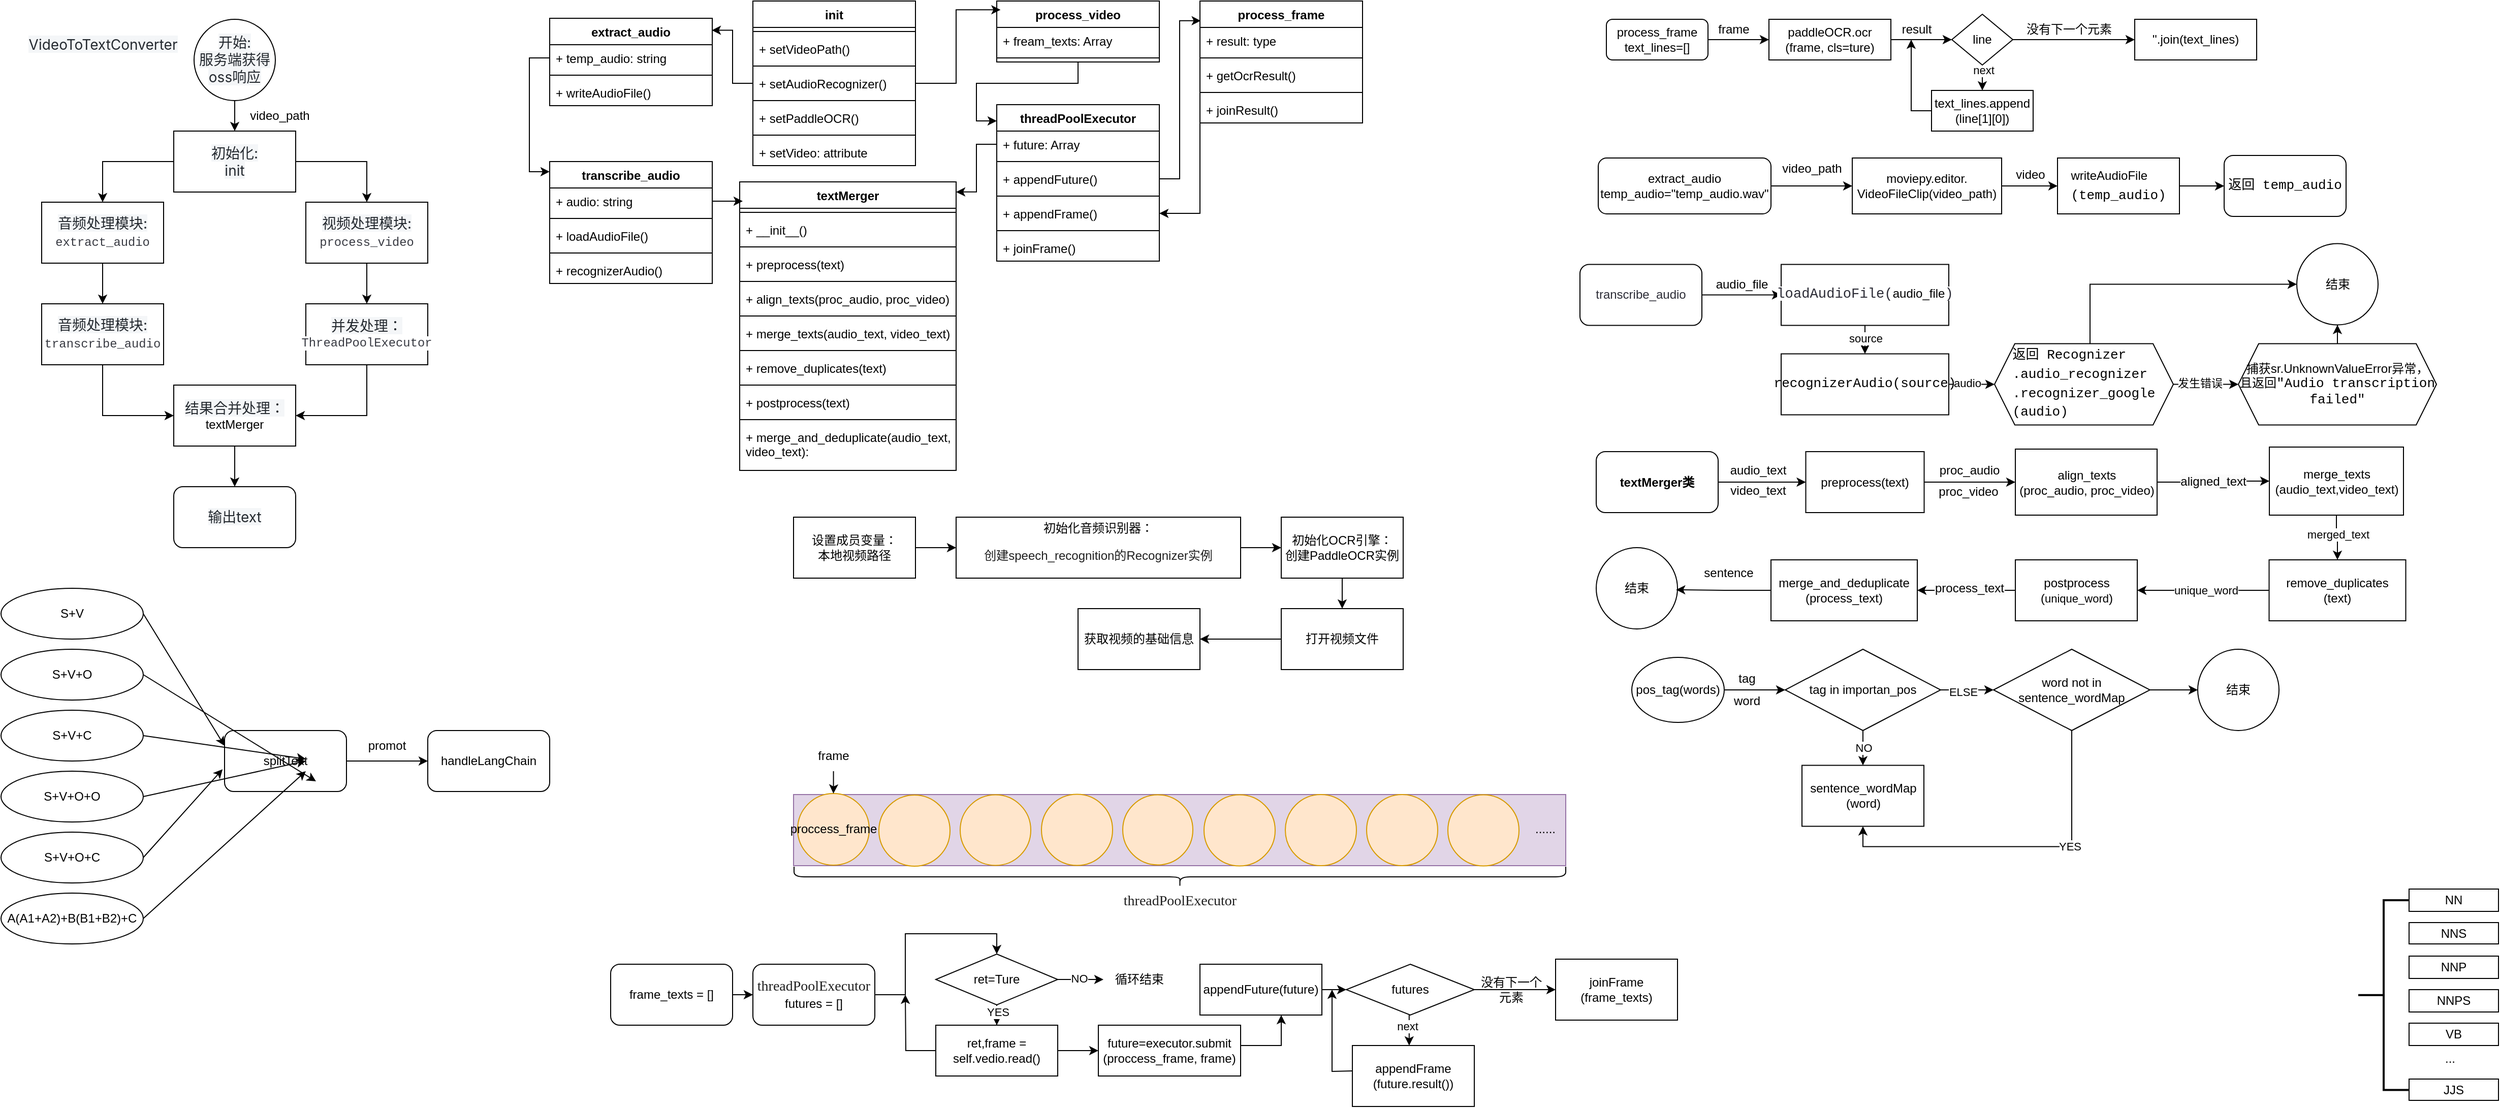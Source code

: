 <mxfile version="24.8.3">
  <diagram id="C5RBs43oDa-KdzZeNtuy" name="Page-1">
    <mxGraphModel dx="1117" dy="703" grid="1" gridSize="11" guides="1" tooltips="1" connect="1" arrows="1" fold="1" page="1" pageScale="1" pageWidth="827" pageHeight="1169" math="0" shadow="0">
      <root>
        <mxCell id="WIyWlLk6GJQsqaUBKTNV-0" />
        <mxCell id="WIyWlLk6GJQsqaUBKTNV-1" parent="WIyWlLk6GJQsqaUBKTNV-0" />
        <mxCell id="nqQCpnGRo9kXgHlDgsDU-25" style="edgeStyle=orthogonalEdgeStyle;rounded=0;orthogonalLoop=1;jettySize=auto;html=1;" parent="WIyWlLk6GJQsqaUBKTNV-1" source="nqQCpnGRo9kXgHlDgsDU-4" target="nqQCpnGRo9kXgHlDgsDU-24" edge="1">
          <mxGeometry relative="1" as="geometry" />
        </mxCell>
        <mxCell id="nqQCpnGRo9kXgHlDgsDU-4" value="&lt;font face=&quot;-apple-system, BlinkMacSystemFont, Segoe UI, Noto Sans, Helvetica, Arial, sans-serif, Apple Color Emoji, Segoe UI Emoji&quot; color=&quot;#24292f&quot;&gt;&lt;span style=&quot;font-size: 14px; white-space-collapse: preserve; background-color: rgb(244, 246, 248);&quot;&gt;开始:&lt;br&gt;服务端获得oss响应&lt;/span&gt;&lt;/font&gt;" style="ellipse;whiteSpace=wrap;html=1;aspect=fixed;" parent="WIyWlLk6GJQsqaUBKTNV-1" vertex="1">
          <mxGeometry x="290" y="40" width="80" height="80" as="geometry" />
        </mxCell>
        <mxCell id="nqQCpnGRo9kXgHlDgsDU-14" value="&lt;div style=&quot;text-align: left;&quot;&gt;&lt;span style=&quot;background-color: rgb(244, 246, 248); font-size: 14px; white-space-collapse: preserve; color: rgb(36, 41, 47); font-family: -apple-system, BlinkMacSystemFont, &amp;quot;Segoe UI&amp;quot;, &amp;quot;Noto Sans&amp;quot;, Helvetica, Arial, sans-serif, &amp;quot;Apple Color Emoji&amp;quot;, &amp;quot;Segoe UI Emoji&amp;quot;;&quot;&gt;输出text&lt;/span&gt;&lt;/div&gt;" style="whiteSpace=wrap;html=1;rounded=1;" parent="WIyWlLk6GJQsqaUBKTNV-1" vertex="1">
          <mxGeometry x="270" y="500" width="120" height="60" as="geometry" />
        </mxCell>
        <mxCell id="D0LSXvNG56vgfIAuhcCu-7" style="edgeStyle=orthogonalEdgeStyle;rounded=0;orthogonalLoop=1;jettySize=auto;html=1;entryX=0.5;entryY=0;entryDx=0;entryDy=0;" parent="WIyWlLk6GJQsqaUBKTNV-1" source="nqQCpnGRo9kXgHlDgsDU-23" target="D0LSXvNG56vgfIAuhcCu-5" edge="1">
          <mxGeometry relative="1" as="geometry" />
        </mxCell>
        <mxCell id="nqQCpnGRo9kXgHlDgsDU-23" value="&lt;span style=&quot;color: rgb(36, 41, 47); font-family: -apple-system, BlinkMacSystemFont, &amp;quot;Segoe UI&amp;quot;, &amp;quot;Noto Sans&amp;quot;, Helvetica, Arial, sans-serif, &amp;quot;Apple Color Emoji&amp;quot;, &amp;quot;Segoe UI Emoji&amp;quot;; font-size: 14px; text-align: left; white-space-collapse: preserve; background-color: rgb(244, 246, 248);&quot;&gt;音频处理模块:&lt;br/&gt;&lt;/span&gt;&lt;span style=&quot;color: rgb(56, 58, 66); font-family: ui-monospace, SFMono-Regular, &amp;quot;SF Mono&amp;quot;, Menlo, Consolas, &amp;quot;Liberation Mono&amp;quot;, monospace; font-size: 11.9px; text-align: start; white-space: pre; background-color: rgb(255, 255, 255);&quot;&gt;extract_audio&lt;/span&gt;&lt;span style=&quot;color: rgb(36, 41, 47); font-family: -apple-system, BlinkMacSystemFont, &amp;quot;Segoe UI&amp;quot;, &amp;quot;Noto Sans&amp;quot;, Helvetica, Arial, sans-serif, &amp;quot;Apple Color Emoji&amp;quot;, &amp;quot;Segoe UI Emoji&amp;quot;; font-size: 14px; text-align: left; white-space-collapse: preserve; background-color: rgb(244, 246, 248);&quot;&gt;&lt;br&gt;&lt;/span&gt;" style="rounded=0;whiteSpace=wrap;html=1;" parent="WIyWlLk6GJQsqaUBKTNV-1" vertex="1">
          <mxGeometry x="140" y="220" width="120" height="60" as="geometry" />
        </mxCell>
        <mxCell id="nqQCpnGRo9kXgHlDgsDU-30" style="edgeStyle=orthogonalEdgeStyle;rounded=0;orthogonalLoop=1;jettySize=auto;html=1;entryX=0.5;entryY=0;entryDx=0;entryDy=0;" parent="WIyWlLk6GJQsqaUBKTNV-1" source="nqQCpnGRo9kXgHlDgsDU-24" target="nqQCpnGRo9kXgHlDgsDU-27" edge="1">
          <mxGeometry relative="1" as="geometry" />
        </mxCell>
        <mxCell id="D0LSXvNG56vgfIAuhcCu-9" style="edgeStyle=orthogonalEdgeStyle;rounded=0;orthogonalLoop=1;jettySize=auto;html=1;entryX=0.5;entryY=0;entryDx=0;entryDy=0;" parent="WIyWlLk6GJQsqaUBKTNV-1" source="nqQCpnGRo9kXgHlDgsDU-24" target="nqQCpnGRo9kXgHlDgsDU-23" edge="1">
          <mxGeometry relative="1" as="geometry" />
        </mxCell>
        <mxCell id="nqQCpnGRo9kXgHlDgsDU-24" value="&lt;div style=&quot;&quot;&gt;&lt;font face=&quot;-apple-system, BlinkMacSystemFont, Segoe UI, Noto Sans, Helvetica, Arial, sans-serif, Apple Color Emoji, Segoe UI Emoji&quot; color=&quot;#24292f&quot;&gt;&lt;span style=&quot;font-size: 14px; background-color: rgb(244, 246, 248);&quot;&gt;初始化:&lt;/span&gt;&lt;/font&gt;&lt;/div&gt;&lt;div style=&quot;&quot;&gt;&lt;font face=&quot;-apple-system, BlinkMacSystemFont, Segoe UI, Noto Sans, Helvetica, Arial, sans-serif, Apple Color Emoji, Segoe UI Emoji&quot; color=&quot;#24292f&quot;&gt;&lt;span style=&quot;font-size: 14px; background-color: rgb(244, 246, 248);&quot;&gt;init&lt;/span&gt;&lt;/font&gt;&lt;/div&gt;" style="rounded=0;whiteSpace=wrap;html=1;align=center;" parent="WIyWlLk6GJQsqaUBKTNV-1" vertex="1">
          <mxGeometry x="270" y="150" width="120" height="60" as="geometry" />
        </mxCell>
        <mxCell id="D0LSXvNG56vgfIAuhcCu-1" style="edgeStyle=orthogonalEdgeStyle;rounded=0;orthogonalLoop=1;jettySize=auto;html=1;exitX=0.5;exitY=1;exitDx=0;exitDy=0;entryX=1;entryY=0.5;entryDx=0;entryDy=0;" parent="WIyWlLk6GJQsqaUBKTNV-1" source="nqQCpnGRo9kXgHlDgsDU-26" target="nqQCpnGRo9kXgHlDgsDU-28" edge="1">
          <mxGeometry relative="1" as="geometry" />
        </mxCell>
        <mxCell id="nqQCpnGRo9kXgHlDgsDU-26" value="&lt;span style=&quot;white-space-collapse: preserve; color: rgb(36, 41, 47); font-family: -apple-system, BlinkMacSystemFont, &amp;quot;Segoe UI&amp;quot;, &amp;quot;Noto Sans&amp;quot;, Helvetica, Arial, sans-serif, &amp;quot;Apple Color Emoji&amp;quot;, &amp;quot;Segoe UI Emoji&amp;quot;; font-size: 14px; text-align: left; background-color: rgb(244, 246, 248);&quot;&gt;并发处理：&lt;br&gt;&lt;/span&gt;&lt;span style=&quot;color: rgb(56, 58, 66); font-family: ui-monospace, SFMono-Regular, &amp;quot;SF Mono&amp;quot;, Menlo, Consolas, &amp;quot;Liberation Mono&amp;quot;, monospace; font-size: 11.9px; text-align: start; white-space: pre; background-color: rgb(255, 255, 255);&quot;&gt;ThreadPoolExecutor&lt;/span&gt;" style="rounded=0;whiteSpace=wrap;html=1;" parent="WIyWlLk6GJQsqaUBKTNV-1" vertex="1">
          <mxGeometry x="400" y="320" width="120" height="60" as="geometry" />
        </mxCell>
        <mxCell id="nqQCpnGRo9kXgHlDgsDU-31" style="edgeStyle=orthogonalEdgeStyle;rounded=0;orthogonalLoop=1;jettySize=auto;html=1;entryX=0.5;entryY=0;entryDx=0;entryDy=0;" parent="WIyWlLk6GJQsqaUBKTNV-1" source="nqQCpnGRo9kXgHlDgsDU-27" target="nqQCpnGRo9kXgHlDgsDU-26" edge="1">
          <mxGeometry relative="1" as="geometry" />
        </mxCell>
        <mxCell id="nqQCpnGRo9kXgHlDgsDU-27" value="&lt;span style=&quot;color: rgb(36, 41, 47); font-family: -apple-system, BlinkMacSystemFont, &amp;quot;Segoe UI&amp;quot;, &amp;quot;Noto Sans&amp;quot;, Helvetica, Arial, sans-serif, &amp;quot;Apple Color Emoji&amp;quot;, &amp;quot;Segoe UI Emoji&amp;quot;; font-size: 14px; text-align: left; white-space-collapse: preserve; background-color: rgb(244, 246, 248);&quot;&gt;视频处理模块:&lt;/span&gt;&lt;div&gt;&lt;span style=&quot;color: rgb(56, 58, 66); font-family: ui-monospace, SFMono-Regular, &amp;quot;SF Mono&amp;quot;, Menlo, Consolas, &amp;quot;Liberation Mono&amp;quot;, monospace; font-size: 11.9px; text-align: start; white-space: pre; background-color: rgb(255, 255, 255);&quot;&gt;process_video&lt;/span&gt;&lt;span style=&quot;color: rgb(36, 41, 47); font-family: -apple-system, BlinkMacSystemFont, &amp;quot;Segoe UI&amp;quot;, &amp;quot;Noto Sans&amp;quot;, Helvetica, Arial, sans-serif, &amp;quot;Apple Color Emoji&amp;quot;, &amp;quot;Segoe UI Emoji&amp;quot;; font-size: 14px; text-align: left; white-space-collapse: preserve; background-color: rgb(244, 246, 248);&quot;&gt;&lt;br&gt;&lt;/span&gt;&lt;/div&gt;" style="rounded=0;whiteSpace=wrap;html=1;" parent="WIyWlLk6GJQsqaUBKTNV-1" vertex="1">
          <mxGeometry x="400" y="220" width="120" height="60" as="geometry" />
        </mxCell>
        <mxCell id="nqQCpnGRo9kXgHlDgsDU-36" style="edgeStyle=orthogonalEdgeStyle;rounded=0;orthogonalLoop=1;jettySize=auto;html=1;exitX=0.5;exitY=1;exitDx=0;exitDy=0;entryX=0.5;entryY=0;entryDx=0;entryDy=0;" parent="WIyWlLk6GJQsqaUBKTNV-1" source="nqQCpnGRo9kXgHlDgsDU-28" target="nqQCpnGRo9kXgHlDgsDU-14" edge="1">
          <mxGeometry relative="1" as="geometry" />
        </mxCell>
        <mxCell id="nqQCpnGRo9kXgHlDgsDU-28" value="&lt;span style=&quot;color: rgb(36, 41, 47); font-family: -apple-system, BlinkMacSystemFont, &amp;quot;Segoe UI&amp;quot;, &amp;quot;Noto Sans&amp;quot;, Helvetica, Arial, sans-serif, &amp;quot;Apple Color Emoji&amp;quot;, &amp;quot;Segoe UI Emoji&amp;quot;; font-size: 14px; text-align: left; white-space-collapse: preserve; background-color: rgb(244, 246, 248);&quot;&gt;结果合并处理：&lt;br&gt;&lt;/span&gt;textMerger" style="rounded=0;whiteSpace=wrap;html=1;" parent="WIyWlLk6GJQsqaUBKTNV-1" vertex="1">
          <mxGeometry x="270" y="400" width="120" height="60" as="geometry" />
        </mxCell>
        <mxCell id="D0LSXvNG56vgfIAuhcCu-0" value="&lt;span style=&quot;color: rgb(36, 41, 47); font-family: -apple-system, BlinkMacSystemFont, &amp;quot;Segoe UI&amp;quot;, &amp;quot;Noto Sans&amp;quot;, Helvetica, Arial, sans-serif, &amp;quot;Apple Color Emoji&amp;quot;, &amp;quot;Segoe UI Emoji&amp;quot;; font-size: 14px; text-align: left; white-space: pre-wrap; background-color: rgb(244, 246, 248);&quot;&gt;VideoTo&lt;/span&gt;&lt;span style=&quot;color: rgb(36, 41, 47); font-family: -apple-system, BlinkMacSystemFont, &amp;quot;Segoe UI&amp;quot;, &amp;quot;Noto Sans&amp;quot;, Helvetica, Arial, sans-serif, &amp;quot;Apple Color Emoji&amp;quot;, &amp;quot;Segoe UI Emoji&amp;quot;; font-size: 14px; text-align: left; white-space: pre-wrap; background-color: rgb(244, 246, 248);&quot;&gt;TextConverter&lt;/span&gt;" style="text;html=1;align=center;verticalAlign=middle;resizable=0;points=[];autosize=1;strokeColor=none;fillColor=none;" parent="WIyWlLk6GJQsqaUBKTNV-1" vertex="1">
          <mxGeometry x="120" y="50" width="160" height="30" as="geometry" />
        </mxCell>
        <mxCell id="D0LSXvNG56vgfIAuhcCu-8" style="edgeStyle=orthogonalEdgeStyle;rounded=0;orthogonalLoop=1;jettySize=auto;html=1;entryX=0;entryY=0.5;entryDx=0;entryDy=0;" parent="WIyWlLk6GJQsqaUBKTNV-1" source="D0LSXvNG56vgfIAuhcCu-5" target="nqQCpnGRo9kXgHlDgsDU-28" edge="1">
          <mxGeometry relative="1" as="geometry">
            <Array as="points">
              <mxPoint x="200" y="430" />
            </Array>
          </mxGeometry>
        </mxCell>
        <mxCell id="D0LSXvNG56vgfIAuhcCu-5" value="&lt;span style=&quot;color: rgb(36, 41, 47); font-family: -apple-system, BlinkMacSystemFont, &amp;quot;Segoe UI&amp;quot;, &amp;quot;Noto Sans&amp;quot;, Helvetica, Arial, sans-serif, &amp;quot;Apple Color Emoji&amp;quot;, &amp;quot;Segoe UI Emoji&amp;quot;; font-size: 14px; text-align: left; white-space-collapse: preserve; background-color: rgb(244, 246, 248);&quot;&gt;音频处理模块:&lt;br&gt;&lt;/span&gt;&lt;span style=&quot;color: rgb(56, 58, 66); font-family: ui-monospace, SFMono-Regular, &amp;quot;SF Mono&amp;quot;, Menlo, Consolas, &amp;quot;Liberation Mono&amp;quot;, monospace; font-size: 11.9px; text-align: start; white-space: pre; background-color: rgb(255, 255, 255);&quot;&gt;transcribe_audio&lt;/span&gt;&lt;span style=&quot;color: rgb(36, 41, 47); font-family: -apple-system, BlinkMacSystemFont, &amp;quot;Segoe UI&amp;quot;, &amp;quot;Noto Sans&amp;quot;, Helvetica, Arial, sans-serif, &amp;quot;Apple Color Emoji&amp;quot;, &amp;quot;Segoe UI Emoji&amp;quot;; font-size: 14px; text-align: left; white-space-collapse: preserve; background-color: rgb(244, 246, 248);&quot;&gt;&lt;br&gt;&lt;/span&gt;" style="rounded=0;whiteSpace=wrap;html=1;" parent="WIyWlLk6GJQsqaUBKTNV-1" vertex="1">
          <mxGeometry x="140" y="320" width="120" height="60" as="geometry" />
        </mxCell>
        <mxCell id="D0LSXvNG56vgfIAuhcCu-10" value="video_path" style="text;html=1;align=center;verticalAlign=middle;resizable=0;points=[];autosize=1;strokeColor=none;fillColor=none;" parent="WIyWlLk6GJQsqaUBKTNV-1" vertex="1">
          <mxGeometry x="334" y="120" width="80" height="30" as="geometry" />
        </mxCell>
        <mxCell id="1Ilyc-Qrqo5StxWzxF5H-0" value="S+V+C" style="ellipse;whiteSpace=wrap;html=1;" parent="WIyWlLk6GJQsqaUBKTNV-1" vertex="1">
          <mxGeometry x="100" y="720" width="140" height="50" as="geometry" />
        </mxCell>
        <mxCell id="1Ilyc-Qrqo5StxWzxF5H-1" value="S+V+O" style="ellipse;whiteSpace=wrap;html=1;" parent="WIyWlLk6GJQsqaUBKTNV-1" vertex="1">
          <mxGeometry x="100" y="660" width="140" height="50" as="geometry" />
        </mxCell>
        <mxCell id="1Ilyc-Qrqo5StxWzxF5H-2" value="S+V" style="ellipse;whiteSpace=wrap;html=1;" parent="WIyWlLk6GJQsqaUBKTNV-1" vertex="1">
          <mxGeometry x="100" y="600" width="140" height="50" as="geometry" />
        </mxCell>
        <mxCell id="1Ilyc-Qrqo5StxWzxF5H-3" value="S+V+O+O" style="ellipse;whiteSpace=wrap;html=1;" parent="WIyWlLk6GJQsqaUBKTNV-1" vertex="1">
          <mxGeometry x="100" y="780" width="140" height="50" as="geometry" />
        </mxCell>
        <mxCell id="1Ilyc-Qrqo5StxWzxF5H-4" value="S+V+O+C" style="ellipse;whiteSpace=wrap;html=1;" parent="WIyWlLk6GJQsqaUBKTNV-1" vertex="1">
          <mxGeometry x="100" y="840" width="140" height="50" as="geometry" />
        </mxCell>
        <mxCell id="1Ilyc-Qrqo5StxWzxF5H-5" value="A(A1+A2)+B(B1+B2)+C" style="ellipse;whiteSpace=wrap;html=1;" parent="WIyWlLk6GJQsqaUBKTNV-1" vertex="1">
          <mxGeometry x="100" y="900" width="140" height="50" as="geometry" />
        </mxCell>
        <mxCell id="1Ilyc-Qrqo5StxWzxF5H-15" style="edgeStyle=orthogonalEdgeStyle;rounded=0;orthogonalLoop=1;jettySize=auto;html=1;entryX=0;entryY=0.5;entryDx=0;entryDy=0;" parent="WIyWlLk6GJQsqaUBKTNV-1" source="1Ilyc-Qrqo5StxWzxF5H-6" target="1Ilyc-Qrqo5StxWzxF5H-14" edge="1">
          <mxGeometry relative="1" as="geometry" />
        </mxCell>
        <mxCell id="1Ilyc-Qrqo5StxWzxF5H-6" value="splitText" style="rounded=1;whiteSpace=wrap;html=1;" parent="WIyWlLk6GJQsqaUBKTNV-1" vertex="1">
          <mxGeometry x="320" y="740" width="120" height="60" as="geometry" />
        </mxCell>
        <mxCell id="1Ilyc-Qrqo5StxWzxF5H-8" value="" style="endArrow=classic;html=1;rounded=0;exitX=1;exitY=0.5;exitDx=0;exitDy=0;entryX=0;entryY=0.25;entryDx=0;entryDy=0;" parent="WIyWlLk6GJQsqaUBKTNV-1" source="1Ilyc-Qrqo5StxWzxF5H-2" target="1Ilyc-Qrqo5StxWzxF5H-6" edge="1">
          <mxGeometry width="50" height="50" relative="1" as="geometry">
            <mxPoint x="390" y="550" as="sourcePoint" />
            <mxPoint x="430" y="760" as="targetPoint" />
          </mxGeometry>
        </mxCell>
        <mxCell id="1Ilyc-Qrqo5StxWzxF5H-9" value="" style="endArrow=classic;html=1;rounded=0;exitX=1;exitY=0.5;exitDx=0;exitDy=0;entryX=-0.004;entryY=0.382;entryDx=0;entryDy=0;entryPerimeter=0;" parent="WIyWlLk6GJQsqaUBKTNV-1" source="1Ilyc-Qrqo5StxWzxF5H-1" edge="1">
          <mxGeometry width="50" height="50" relative="1" as="geometry">
            <mxPoint x="250" y="635" as="sourcePoint" />
            <mxPoint x="410" y="790" as="targetPoint" />
          </mxGeometry>
        </mxCell>
        <mxCell id="1Ilyc-Qrqo5StxWzxF5H-10" value="" style="endArrow=classic;html=1;rounded=0;exitX=1;exitY=0.5;exitDx=0;exitDy=0;entryX=0;entryY=0.5;entryDx=0;entryDy=0;" parent="WIyWlLk6GJQsqaUBKTNV-1" source="1Ilyc-Qrqo5StxWzxF5H-0" edge="1">
          <mxGeometry width="50" height="50" relative="1" as="geometry">
            <mxPoint x="260" y="645" as="sourcePoint" />
            <mxPoint x="400" y="768" as="targetPoint" />
          </mxGeometry>
        </mxCell>
        <mxCell id="1Ilyc-Qrqo5StxWzxF5H-11" value="" style="endArrow=classic;html=1;rounded=0;exitX=1;exitY=0.5;exitDx=0;exitDy=0;entryX=0;entryY=0.5;entryDx=0;entryDy=0;" parent="WIyWlLk6GJQsqaUBKTNV-1" source="1Ilyc-Qrqo5StxWzxF5H-3" edge="1">
          <mxGeometry width="50" height="50" relative="1" as="geometry">
            <mxPoint x="250" y="755" as="sourcePoint" />
            <mxPoint x="400" y="770" as="targetPoint" />
          </mxGeometry>
        </mxCell>
        <mxCell id="1Ilyc-Qrqo5StxWzxF5H-12" value="" style="endArrow=classic;html=1;rounded=0;exitX=1;exitY=0.5;exitDx=0;exitDy=0;entryX=-0.016;entryY=0.635;entryDx=0;entryDy=0;entryPerimeter=0;" parent="WIyWlLk6GJQsqaUBKTNV-1" source="1Ilyc-Qrqo5StxWzxF5H-4" target="1Ilyc-Qrqo5StxWzxF5H-6" edge="1">
          <mxGeometry width="50" height="50" relative="1" as="geometry">
            <mxPoint x="260" y="765" as="sourcePoint" />
            <mxPoint x="420" y="788" as="targetPoint" />
          </mxGeometry>
        </mxCell>
        <mxCell id="1Ilyc-Qrqo5StxWzxF5H-13" value="" style="endArrow=classic;html=1;rounded=0;exitX=1;exitY=0.5;exitDx=0;exitDy=0;entryX=0;entryY=0.75;entryDx=0;entryDy=0;" parent="WIyWlLk6GJQsqaUBKTNV-1" source="1Ilyc-Qrqo5StxWzxF5H-5" edge="1">
          <mxGeometry width="50" height="50" relative="1" as="geometry">
            <mxPoint x="270" y="775" as="sourcePoint" />
            <mxPoint x="400" y="780" as="targetPoint" />
          </mxGeometry>
        </mxCell>
        <mxCell id="1Ilyc-Qrqo5StxWzxF5H-14" value="handleLangChain" style="rounded=1;whiteSpace=wrap;html=1;" parent="WIyWlLk6GJQsqaUBKTNV-1" vertex="1">
          <mxGeometry x="520" y="740" width="120" height="60" as="geometry" />
        </mxCell>
        <mxCell id="1Ilyc-Qrqo5StxWzxF5H-16" value="promot" style="text;html=1;align=center;verticalAlign=middle;whiteSpace=wrap;rounded=0;" parent="WIyWlLk6GJQsqaUBKTNV-1" vertex="1">
          <mxGeometry x="450" y="740" width="60" height="30" as="geometry" />
        </mxCell>
        <mxCell id="CMqbmxyG0uHvOLQp9k1K-4" value="threadPoolExecutor" style="swimlane;fontStyle=1;align=center;verticalAlign=top;childLayout=stackLayout;horizontal=1;startSize=26;horizontalStack=0;resizeParent=1;resizeParentMax=0;resizeLast=0;collapsible=1;marginBottom=0;whiteSpace=wrap;html=1;" parent="WIyWlLk6GJQsqaUBKTNV-1" vertex="1">
          <mxGeometry x="1080" y="124" width="160" height="154" as="geometry" />
        </mxCell>
        <mxCell id="CMqbmxyG0uHvOLQp9k1K-58" value="+ future: Array" style="text;strokeColor=none;fillColor=none;align=left;verticalAlign=top;spacingLeft=4;spacingRight=4;overflow=hidden;rotatable=0;points=[[0,0.5],[1,0.5]];portConstraint=eastwest;whiteSpace=wrap;html=1;" parent="CMqbmxyG0uHvOLQp9k1K-4" vertex="1">
          <mxGeometry y="26" width="160" height="26" as="geometry" />
        </mxCell>
        <mxCell id="CMqbmxyG0uHvOLQp9k1K-6" value="" style="line;strokeWidth=1;fillColor=none;align=left;verticalAlign=middle;spacingTop=-1;spacingLeft=3;spacingRight=3;rotatable=0;labelPosition=right;points=[];portConstraint=eastwest;strokeColor=inherit;" parent="CMqbmxyG0uHvOLQp9k1K-4" vertex="1">
          <mxGeometry y="52" width="160" height="8" as="geometry" />
        </mxCell>
        <mxCell id="CMqbmxyG0uHvOLQp9k1K-7" value="+ appendFuture()" style="text;strokeColor=none;fillColor=none;align=left;verticalAlign=top;spacingLeft=4;spacingRight=4;overflow=hidden;rotatable=0;points=[[0,0.5],[1,0.5]];portConstraint=eastwest;whiteSpace=wrap;html=1;" parent="CMqbmxyG0uHvOLQp9k1K-4" vertex="1">
          <mxGeometry y="60" width="160" height="26" as="geometry" />
        </mxCell>
        <mxCell id="CMqbmxyG0uHvOLQp9k1K-60" value="" style="line;strokeWidth=1;fillColor=none;align=left;verticalAlign=middle;spacingTop=-1;spacingLeft=3;spacingRight=3;rotatable=0;labelPosition=right;points=[];portConstraint=eastwest;strokeColor=inherit;" parent="CMqbmxyG0uHvOLQp9k1K-4" vertex="1">
          <mxGeometry y="86" width="160" height="8" as="geometry" />
        </mxCell>
        <mxCell id="CMqbmxyG0uHvOLQp9k1K-59" value="+ appendFrame()" style="text;strokeColor=none;fillColor=none;align=left;verticalAlign=top;spacingLeft=4;spacingRight=4;overflow=hidden;rotatable=0;points=[[0,0.5],[1,0.5]];portConstraint=eastwest;whiteSpace=wrap;html=1;" parent="CMqbmxyG0uHvOLQp9k1K-4" vertex="1">
          <mxGeometry y="94" width="160" height="26" as="geometry" />
        </mxCell>
        <mxCell id="CMqbmxyG0uHvOLQp9k1K-68" value="" style="line;strokeWidth=1;fillColor=none;align=left;verticalAlign=middle;spacingTop=-1;spacingLeft=3;spacingRight=3;rotatable=0;labelPosition=right;points=[];portConstraint=eastwest;strokeColor=inherit;" parent="CMqbmxyG0uHvOLQp9k1K-4" vertex="1">
          <mxGeometry y="120" width="160" height="8" as="geometry" />
        </mxCell>
        <mxCell id="CMqbmxyG0uHvOLQp9k1K-67" value="+ joinFrame()" style="text;strokeColor=none;fillColor=none;align=left;verticalAlign=top;spacingLeft=4;spacingRight=4;overflow=hidden;rotatable=0;points=[[0,0.5],[1,0.5]];portConstraint=eastwest;whiteSpace=wrap;html=1;" parent="CMqbmxyG0uHvOLQp9k1K-4" vertex="1">
          <mxGeometry y="128" width="160" height="26" as="geometry" />
        </mxCell>
        <mxCell id="CMqbmxyG0uHvOLQp9k1K-53" style="edgeStyle=orthogonalEdgeStyle;rounded=0;orthogonalLoop=1;jettySize=auto;html=1;entryX=0;entryY=0.104;entryDx=0;entryDy=0;entryPerimeter=0;" parent="WIyWlLk6GJQsqaUBKTNV-1" source="CMqbmxyG0uHvOLQp9k1K-8" target="CMqbmxyG0uHvOLQp9k1K-4" edge="1">
          <mxGeometry relative="1" as="geometry" />
        </mxCell>
        <mxCell id="CMqbmxyG0uHvOLQp9k1K-8" value="process_video" style="swimlane;fontStyle=1;align=center;verticalAlign=top;childLayout=stackLayout;horizontal=1;startSize=26;horizontalStack=0;resizeParent=1;resizeParentMax=0;resizeLast=0;collapsible=1;marginBottom=0;whiteSpace=wrap;html=1;" parent="WIyWlLk6GJQsqaUBKTNV-1" vertex="1">
          <mxGeometry x="1080" y="22" width="160" height="60" as="geometry" />
        </mxCell>
        <mxCell id="CMqbmxyG0uHvOLQp9k1K-9" value="+ fream_texts: Array" style="text;strokeColor=none;fillColor=none;align=left;verticalAlign=top;spacingLeft=4;spacingRight=4;overflow=hidden;rotatable=0;points=[[0,0.5],[1,0.5]];portConstraint=eastwest;whiteSpace=wrap;html=1;" parent="CMqbmxyG0uHvOLQp9k1K-8" vertex="1">
          <mxGeometry y="26" width="160" height="26" as="geometry" />
        </mxCell>
        <mxCell id="CMqbmxyG0uHvOLQp9k1K-10" value="" style="line;strokeWidth=1;fillColor=none;align=left;verticalAlign=middle;spacingTop=-1;spacingLeft=3;spacingRight=3;rotatable=0;labelPosition=right;points=[];portConstraint=eastwest;strokeColor=inherit;" parent="CMqbmxyG0uHvOLQp9k1K-8" vertex="1">
          <mxGeometry y="52" width="160" height="8" as="geometry" />
        </mxCell>
        <mxCell id="CMqbmxyG0uHvOLQp9k1K-13" value="init" style="swimlane;fontStyle=1;align=center;verticalAlign=top;childLayout=stackLayout;horizontal=1;startSize=26;horizontalStack=0;resizeParent=1;resizeParentMax=0;resizeLast=0;collapsible=1;marginBottom=0;whiteSpace=wrap;html=1;" parent="WIyWlLk6GJQsqaUBKTNV-1" vertex="1">
          <mxGeometry x="840" y="22" width="160" height="162" as="geometry" />
        </mxCell>
        <mxCell id="CMqbmxyG0uHvOLQp9k1K-15" value="" style="line;strokeWidth=1;fillColor=none;align=left;verticalAlign=middle;spacingTop=-1;spacingLeft=3;spacingRight=3;rotatable=0;labelPosition=right;points=[];portConstraint=eastwest;strokeColor=inherit;" parent="CMqbmxyG0uHvOLQp9k1K-13" vertex="1">
          <mxGeometry y="26" width="160" height="8" as="geometry" />
        </mxCell>
        <mxCell id="CMqbmxyG0uHvOLQp9k1K-16" value="+ setVideoPath()" style="text;strokeColor=none;fillColor=none;align=left;verticalAlign=top;spacingLeft=4;spacingRight=4;overflow=hidden;rotatable=0;points=[[0,0.5],[1,0.5]];portConstraint=eastwest;whiteSpace=wrap;html=1;" parent="CMqbmxyG0uHvOLQp9k1K-13" vertex="1">
          <mxGeometry y="34" width="160" height="26" as="geometry" />
        </mxCell>
        <mxCell id="CMqbmxyG0uHvOLQp9k1K-42" value="" style="line;strokeWidth=1;fillColor=none;align=left;verticalAlign=middle;spacingTop=-1;spacingLeft=3;spacingRight=3;rotatable=0;labelPosition=right;points=[];portConstraint=eastwest;strokeColor=inherit;" parent="CMqbmxyG0uHvOLQp9k1K-13" vertex="1">
          <mxGeometry y="60" width="160" height="8" as="geometry" />
        </mxCell>
        <mxCell id="CMqbmxyG0uHvOLQp9k1K-41" value="+ setAudioRecognizer()" style="text;strokeColor=none;fillColor=none;align=left;verticalAlign=top;spacingLeft=4;spacingRight=4;overflow=hidden;rotatable=0;points=[[0,0.5],[1,0.5]];portConstraint=eastwest;whiteSpace=wrap;html=1;" parent="CMqbmxyG0uHvOLQp9k1K-13" vertex="1">
          <mxGeometry y="68" width="160" height="26" as="geometry" />
        </mxCell>
        <mxCell id="CMqbmxyG0uHvOLQp9k1K-44" value="" style="line;strokeWidth=1;fillColor=none;align=left;verticalAlign=middle;spacingTop=-1;spacingLeft=3;spacingRight=3;rotatable=0;labelPosition=right;points=[];portConstraint=eastwest;strokeColor=inherit;" parent="CMqbmxyG0uHvOLQp9k1K-13" vertex="1">
          <mxGeometry y="94" width="160" height="8" as="geometry" />
        </mxCell>
        <mxCell id="CMqbmxyG0uHvOLQp9k1K-43" value="+ setPaddleOCR()" style="text;strokeColor=none;fillColor=none;align=left;verticalAlign=top;spacingLeft=4;spacingRight=4;overflow=hidden;rotatable=0;points=[[0,0.5],[1,0.5]];portConstraint=eastwest;whiteSpace=wrap;html=1;" parent="CMqbmxyG0uHvOLQp9k1K-13" vertex="1">
          <mxGeometry y="102" width="160" height="26" as="geometry" />
        </mxCell>
        <mxCell id="CMqbmxyG0uHvOLQp9k1K-47" value="" style="line;strokeWidth=1;fillColor=none;align=left;verticalAlign=middle;spacingTop=-1;spacingLeft=3;spacingRight=3;rotatable=0;labelPosition=right;points=[];portConstraint=eastwest;strokeColor=inherit;" parent="CMqbmxyG0uHvOLQp9k1K-13" vertex="1">
          <mxGeometry y="128" width="160" height="8" as="geometry" />
        </mxCell>
        <mxCell id="CMqbmxyG0uHvOLQp9k1K-46" value="+ setVideo: attribute" style="text;strokeColor=none;fillColor=none;align=left;verticalAlign=top;spacingLeft=4;spacingRight=4;overflow=hidden;rotatable=0;points=[[0,0.5],[1,0.5]];portConstraint=eastwest;whiteSpace=wrap;html=1;" parent="CMqbmxyG0uHvOLQp9k1K-13" vertex="1">
          <mxGeometry y="136" width="160" height="26" as="geometry" />
        </mxCell>
        <mxCell id="CMqbmxyG0uHvOLQp9k1K-17" value="extract_audio" style="swimlane;fontStyle=1;align=center;verticalAlign=top;childLayout=stackLayout;horizontal=1;startSize=26;horizontalStack=0;resizeParent=1;resizeParentMax=0;resizeLast=0;collapsible=1;marginBottom=0;whiteSpace=wrap;html=1;" parent="WIyWlLk6GJQsqaUBKTNV-1" vertex="1">
          <mxGeometry x="640" y="39" width="160" height="86" as="geometry" />
        </mxCell>
        <mxCell id="CMqbmxyG0uHvOLQp9k1K-18" value="+ temp_audio: string" style="text;strokeColor=none;fillColor=none;align=left;verticalAlign=top;spacingLeft=4;spacingRight=4;overflow=hidden;rotatable=0;points=[[0,0.5],[1,0.5]];portConstraint=eastwest;whiteSpace=wrap;html=1;" parent="CMqbmxyG0uHvOLQp9k1K-17" vertex="1">
          <mxGeometry y="26" width="160" height="26" as="geometry" />
        </mxCell>
        <mxCell id="CMqbmxyG0uHvOLQp9k1K-19" value="" style="line;strokeWidth=1;fillColor=none;align=left;verticalAlign=middle;spacingTop=-1;spacingLeft=3;spacingRight=3;rotatable=0;labelPosition=right;points=[];portConstraint=eastwest;strokeColor=inherit;" parent="CMqbmxyG0uHvOLQp9k1K-17" vertex="1">
          <mxGeometry y="52" width="160" height="8" as="geometry" />
        </mxCell>
        <mxCell id="CMqbmxyG0uHvOLQp9k1K-20" value="+ writeAudioFile()" style="text;strokeColor=none;fillColor=none;align=left;verticalAlign=top;spacingLeft=4;spacingRight=4;overflow=hidden;rotatable=0;points=[[0,0.5],[1,0.5]];portConstraint=eastwest;whiteSpace=wrap;html=1;" parent="CMqbmxyG0uHvOLQp9k1K-17" vertex="1">
          <mxGeometry y="60" width="160" height="26" as="geometry" />
        </mxCell>
        <mxCell id="CMqbmxyG0uHvOLQp9k1K-21" value="transcribe_audio" style="swimlane;fontStyle=1;align=center;verticalAlign=top;childLayout=stackLayout;horizontal=1;startSize=26;horizontalStack=0;resizeParent=1;resizeParentMax=0;resizeLast=0;collapsible=1;marginBottom=0;whiteSpace=wrap;html=1;" parent="WIyWlLk6GJQsqaUBKTNV-1" vertex="1">
          <mxGeometry x="640" y="180" width="160" height="120" as="geometry" />
        </mxCell>
        <mxCell id="CMqbmxyG0uHvOLQp9k1K-22" value="+ audio: string" style="text;strokeColor=none;fillColor=none;align=left;verticalAlign=top;spacingLeft=4;spacingRight=4;overflow=hidden;rotatable=0;points=[[0,0.5],[1,0.5]];portConstraint=eastwest;whiteSpace=wrap;html=1;" parent="CMqbmxyG0uHvOLQp9k1K-21" vertex="1">
          <mxGeometry y="26" width="160" height="26" as="geometry" />
        </mxCell>
        <mxCell id="CMqbmxyG0uHvOLQp9k1K-23" value="" style="line;strokeWidth=1;fillColor=none;align=left;verticalAlign=middle;spacingTop=-1;spacingLeft=3;spacingRight=3;rotatable=0;labelPosition=right;points=[];portConstraint=eastwest;strokeColor=inherit;" parent="CMqbmxyG0uHvOLQp9k1K-21" vertex="1">
          <mxGeometry y="52" width="160" height="8" as="geometry" />
        </mxCell>
        <mxCell id="CMqbmxyG0uHvOLQp9k1K-24" value="+ loadAudioFile()" style="text;strokeColor=none;fillColor=none;align=left;verticalAlign=top;spacingLeft=4;spacingRight=4;overflow=hidden;rotatable=0;points=[[0,0.5],[1,0.5]];portConstraint=eastwest;whiteSpace=wrap;html=1;" parent="CMqbmxyG0uHvOLQp9k1K-21" vertex="1">
          <mxGeometry y="60" width="160" height="26" as="geometry" />
        </mxCell>
        <mxCell id="CMqbmxyG0uHvOLQp9k1K-71" value="" style="line;strokeWidth=1;fillColor=none;align=left;verticalAlign=middle;spacingTop=-1;spacingLeft=3;spacingRight=3;rotatable=0;labelPosition=right;points=[];portConstraint=eastwest;strokeColor=inherit;" parent="CMqbmxyG0uHvOLQp9k1K-21" vertex="1">
          <mxGeometry y="86" width="160" height="8" as="geometry" />
        </mxCell>
        <mxCell id="CMqbmxyG0uHvOLQp9k1K-69" value="+ recognizerAudio()" style="text;strokeColor=none;fillColor=none;align=left;verticalAlign=top;spacingLeft=4;spacingRight=4;overflow=hidden;rotatable=0;points=[[0,0.5],[1,0.5]];portConstraint=eastwest;whiteSpace=wrap;html=1;" parent="CMqbmxyG0uHvOLQp9k1K-21" vertex="1">
          <mxGeometry y="94" width="160" height="26" as="geometry" />
        </mxCell>
        <mxCell id="CMqbmxyG0uHvOLQp9k1K-25" value="textMerger" style="swimlane;fontStyle=1;align=center;verticalAlign=top;childLayout=stackLayout;horizontal=1;startSize=26;horizontalStack=0;resizeParent=1;resizeParentMax=0;resizeLast=0;collapsible=1;marginBottom=0;whiteSpace=wrap;html=1;" parent="WIyWlLk6GJQsqaUBKTNV-1" vertex="1">
          <mxGeometry x="827" y="200" width="213" height="284" as="geometry" />
        </mxCell>
        <mxCell id="CMqbmxyG0uHvOLQp9k1K-27" value="" style="line;strokeWidth=1;fillColor=none;align=left;verticalAlign=middle;spacingTop=-1;spacingLeft=3;spacingRight=3;rotatable=0;labelPosition=right;points=[];portConstraint=eastwest;strokeColor=inherit;" parent="CMqbmxyG0uHvOLQp9k1K-25" vertex="1">
          <mxGeometry y="26" width="213" height="8" as="geometry" />
        </mxCell>
        <mxCell id="CMqbmxyG0uHvOLQp9k1K-28" value="+ __init__()" style="text;strokeColor=none;fillColor=none;align=left;verticalAlign=top;spacingLeft=4;spacingRight=4;overflow=hidden;rotatable=0;points=[[0,0.5],[1,0.5]];portConstraint=eastwest;whiteSpace=wrap;html=1;" parent="CMqbmxyG0uHvOLQp9k1K-25" vertex="1">
          <mxGeometry y="34" width="213" height="26" as="geometry" />
        </mxCell>
        <mxCell id="CMqbmxyG0uHvOLQp9k1K-30" value="" style="line;strokeWidth=1;fillColor=none;align=left;verticalAlign=middle;spacingTop=-1;spacingLeft=3;spacingRight=3;rotatable=0;labelPosition=right;points=[];portConstraint=eastwest;strokeColor=inherit;" parent="CMqbmxyG0uHvOLQp9k1K-25" vertex="1">
          <mxGeometry y="60" width="213" height="8" as="geometry" />
        </mxCell>
        <mxCell id="CMqbmxyG0uHvOLQp9k1K-29" value="+ preprocess(text)" style="text;strokeColor=none;fillColor=none;align=left;verticalAlign=top;spacingLeft=4;spacingRight=4;overflow=hidden;rotatable=0;points=[[0,0.5],[1,0.5]];portConstraint=eastwest;whiteSpace=wrap;html=1;" parent="CMqbmxyG0uHvOLQp9k1K-25" vertex="1">
          <mxGeometry y="68" width="213" height="26" as="geometry" />
        </mxCell>
        <mxCell id="CMqbmxyG0uHvOLQp9k1K-32" value="" style="line;strokeWidth=1;fillColor=none;align=left;verticalAlign=middle;spacingTop=-1;spacingLeft=3;spacingRight=3;rotatable=0;labelPosition=right;points=[];portConstraint=eastwest;strokeColor=inherit;" parent="CMqbmxyG0uHvOLQp9k1K-25" vertex="1">
          <mxGeometry y="94" width="213" height="8" as="geometry" />
        </mxCell>
        <mxCell id="CMqbmxyG0uHvOLQp9k1K-31" value="+ align_texts(&lt;span style=&quot;text-align: center; text-wrap-mode: nowrap;&quot;&gt;proc_audio,&amp;nbsp;&lt;/span&gt;&lt;span style=&quot;text-align: center; text-wrap-mode: nowrap;&quot;&gt;proc_video&lt;/span&gt;)" style="text;strokeColor=none;fillColor=none;align=left;verticalAlign=top;spacingLeft=4;spacingRight=4;overflow=hidden;rotatable=0;points=[[0,0.5],[1,0.5]];portConstraint=eastwest;whiteSpace=wrap;html=1;" parent="CMqbmxyG0uHvOLQp9k1K-25" vertex="1">
          <mxGeometry y="102" width="213" height="26" as="geometry" />
        </mxCell>
        <mxCell id="CMqbmxyG0uHvOLQp9k1K-34" value="" style="line;strokeWidth=1;fillColor=none;align=left;verticalAlign=middle;spacingTop=-1;spacingLeft=3;spacingRight=3;rotatable=0;labelPosition=right;points=[];portConstraint=eastwest;strokeColor=inherit;" parent="CMqbmxyG0uHvOLQp9k1K-25" vertex="1">
          <mxGeometry y="128" width="213" height="8" as="geometry" />
        </mxCell>
        <mxCell id="CMqbmxyG0uHvOLQp9k1K-33" value="+ merge_texts(audio_text, video_text)" style="text;strokeColor=none;fillColor=none;align=left;verticalAlign=top;spacingLeft=4;spacingRight=4;overflow=hidden;rotatable=0;points=[[0,0.5],[1,0.5]];portConstraint=eastwest;whiteSpace=wrap;html=1;" parent="CMqbmxyG0uHvOLQp9k1K-25" vertex="1">
          <mxGeometry y="136" width="213" height="26" as="geometry" />
        </mxCell>
        <mxCell id="CMqbmxyG0uHvOLQp9k1K-36" value="" style="line;strokeWidth=1;fillColor=none;align=left;verticalAlign=middle;spacingTop=-1;spacingLeft=3;spacingRight=3;rotatable=0;labelPosition=right;points=[];portConstraint=eastwest;strokeColor=inherit;" parent="CMqbmxyG0uHvOLQp9k1K-25" vertex="1">
          <mxGeometry y="162" width="213" height="8" as="geometry" />
        </mxCell>
        <mxCell id="CMqbmxyG0uHvOLQp9k1K-35" value="+ remove_duplicates(text)" style="text;strokeColor=none;fillColor=none;align=left;verticalAlign=top;spacingLeft=4;spacingRight=4;overflow=hidden;rotatable=0;points=[[0,0.5],[1,0.5]];portConstraint=eastwest;whiteSpace=wrap;html=1;" parent="CMqbmxyG0uHvOLQp9k1K-25" vertex="1">
          <mxGeometry y="170" width="213" height="26" as="geometry" />
        </mxCell>
        <mxCell id="CMqbmxyG0uHvOLQp9k1K-38" value="" style="line;strokeWidth=1;fillColor=none;align=left;verticalAlign=middle;spacingTop=-1;spacingLeft=3;spacingRight=3;rotatable=0;labelPosition=right;points=[];portConstraint=eastwest;strokeColor=inherit;" parent="CMqbmxyG0uHvOLQp9k1K-25" vertex="1">
          <mxGeometry y="196" width="213" height="8" as="geometry" />
        </mxCell>
        <mxCell id="CMqbmxyG0uHvOLQp9k1K-37" value="+ postprocess(text)" style="text;strokeColor=none;fillColor=none;align=left;verticalAlign=top;spacingLeft=4;spacingRight=4;overflow=hidden;rotatable=0;points=[[0,0.5],[1,0.5]];portConstraint=eastwest;whiteSpace=wrap;html=1;" parent="CMqbmxyG0uHvOLQp9k1K-25" vertex="1">
          <mxGeometry y="204" width="213" height="26" as="geometry" />
        </mxCell>
        <mxCell id="CMqbmxyG0uHvOLQp9k1K-40" value="" style="line;strokeWidth=1;fillColor=none;align=left;verticalAlign=middle;spacingTop=-1;spacingLeft=3;spacingRight=3;rotatable=0;labelPosition=right;points=[];portConstraint=eastwest;strokeColor=inherit;" parent="CMqbmxyG0uHvOLQp9k1K-25" vertex="1">
          <mxGeometry y="230" width="213" height="8" as="geometry" />
        </mxCell>
        <mxCell id="CMqbmxyG0uHvOLQp9k1K-39" value="+ merge_and_deduplicate(audio_text, video_text):" style="text;strokeColor=none;fillColor=none;align=left;verticalAlign=top;spacingLeft=4;spacingRight=4;overflow=hidden;rotatable=0;points=[[0,0.5],[1,0.5]];portConstraint=eastwest;whiteSpace=wrap;html=1;" parent="CMqbmxyG0uHvOLQp9k1K-25" vertex="1">
          <mxGeometry y="238" width="213" height="46" as="geometry" />
        </mxCell>
        <mxCell id="CMqbmxyG0uHvOLQp9k1K-49" style="edgeStyle=orthogonalEdgeStyle;rounded=0;orthogonalLoop=1;jettySize=auto;html=1;entryX=0.023;entryY=0.144;entryDx=0;entryDy=0;entryPerimeter=0;" parent="WIyWlLk6GJQsqaUBKTNV-1" source="CMqbmxyG0uHvOLQp9k1K-13" target="CMqbmxyG0uHvOLQp9k1K-8" edge="1">
          <mxGeometry relative="1" as="geometry" />
        </mxCell>
        <mxCell id="CMqbmxyG0uHvOLQp9k1K-54" value="process_frame" style="swimlane;fontStyle=1;align=center;verticalAlign=top;childLayout=stackLayout;horizontal=1;startSize=26;horizontalStack=0;resizeParent=1;resizeParentMax=0;resizeLast=0;collapsible=1;marginBottom=0;whiteSpace=wrap;html=1;" parent="WIyWlLk6GJQsqaUBKTNV-1" vertex="1">
          <mxGeometry x="1280" y="22" width="160" height="120" as="geometry" />
        </mxCell>
        <mxCell id="CMqbmxyG0uHvOLQp9k1K-55" value="+ result: type" style="text;strokeColor=none;fillColor=none;align=left;verticalAlign=top;spacingLeft=4;spacingRight=4;overflow=hidden;rotatable=0;points=[[0,0.5],[1,0.5]];portConstraint=eastwest;whiteSpace=wrap;html=1;" parent="CMqbmxyG0uHvOLQp9k1K-54" vertex="1">
          <mxGeometry y="26" width="160" height="26" as="geometry" />
        </mxCell>
        <mxCell id="CMqbmxyG0uHvOLQp9k1K-56" value="" style="line;strokeWidth=1;fillColor=none;align=left;verticalAlign=middle;spacingTop=-1;spacingLeft=3;spacingRight=3;rotatable=0;labelPosition=right;points=[];portConstraint=eastwest;strokeColor=inherit;" parent="CMqbmxyG0uHvOLQp9k1K-54" vertex="1">
          <mxGeometry y="52" width="160" height="8" as="geometry" />
        </mxCell>
        <mxCell id="CMqbmxyG0uHvOLQp9k1K-57" value="+ getOcrResult()" style="text;strokeColor=none;fillColor=none;align=left;verticalAlign=top;spacingLeft=4;spacingRight=4;overflow=hidden;rotatable=0;points=[[0,0.5],[1,0.5]];portConstraint=eastwest;whiteSpace=wrap;html=1;" parent="CMqbmxyG0uHvOLQp9k1K-54" vertex="1">
          <mxGeometry y="60" width="160" height="26" as="geometry" />
        </mxCell>
        <mxCell id="CMqbmxyG0uHvOLQp9k1K-63" value="" style="line;strokeWidth=1;fillColor=none;align=left;verticalAlign=middle;spacingTop=-1;spacingLeft=3;spacingRight=3;rotatable=0;labelPosition=right;points=[];portConstraint=eastwest;strokeColor=inherit;" parent="CMqbmxyG0uHvOLQp9k1K-54" vertex="1">
          <mxGeometry y="86" width="160" height="8" as="geometry" />
        </mxCell>
        <mxCell id="CMqbmxyG0uHvOLQp9k1K-62" value="+ joinResult()" style="text;strokeColor=none;fillColor=none;align=left;verticalAlign=top;spacingLeft=4;spacingRight=4;overflow=hidden;rotatable=0;points=[[0,0.5],[1,0.5]];portConstraint=eastwest;whiteSpace=wrap;html=1;" parent="CMqbmxyG0uHvOLQp9k1K-54" vertex="1">
          <mxGeometry y="94" width="160" height="26" as="geometry" />
        </mxCell>
        <mxCell id="CMqbmxyG0uHvOLQp9k1K-61" style="edgeStyle=orthogonalEdgeStyle;rounded=0;orthogonalLoop=1;jettySize=auto;html=1;entryX=0.005;entryY=0.162;entryDx=0;entryDy=0;entryPerimeter=0;" parent="WIyWlLk6GJQsqaUBKTNV-1" source="CMqbmxyG0uHvOLQp9k1K-7" target="CMqbmxyG0uHvOLQp9k1K-54" edge="1">
          <mxGeometry relative="1" as="geometry" />
        </mxCell>
        <mxCell id="CMqbmxyG0uHvOLQp9k1K-66" style="edgeStyle=orthogonalEdgeStyle;rounded=0;orthogonalLoop=1;jettySize=auto;html=1;entryX=1;entryY=0.5;entryDx=0;entryDy=0;" parent="WIyWlLk6GJQsqaUBKTNV-1" source="CMqbmxyG0uHvOLQp9k1K-62" target="CMqbmxyG0uHvOLQp9k1K-59" edge="1">
          <mxGeometry relative="1" as="geometry">
            <Array as="points">
              <mxPoint x="1280" y="231" />
            </Array>
          </mxGeometry>
        </mxCell>
        <mxCell id="CMqbmxyG0uHvOLQp9k1K-70" style="edgeStyle=orthogonalEdgeStyle;rounded=0;orthogonalLoop=1;jettySize=auto;html=1;entryX=0.997;entryY=0.137;entryDx=0;entryDy=0;entryPerimeter=0;" parent="WIyWlLk6GJQsqaUBKTNV-1" source="CMqbmxyG0uHvOLQp9k1K-41" target="CMqbmxyG0uHvOLQp9k1K-17" edge="1">
          <mxGeometry relative="1" as="geometry" />
        </mxCell>
        <mxCell id="CMqbmxyG0uHvOLQp9k1K-72" style="edgeStyle=orthogonalEdgeStyle;rounded=0;orthogonalLoop=1;jettySize=auto;html=1;entryX=0;entryY=0.083;entryDx=0;entryDy=0;entryPerimeter=0;" parent="WIyWlLk6GJQsqaUBKTNV-1" source="CMqbmxyG0uHvOLQp9k1K-18" target="CMqbmxyG0uHvOLQp9k1K-21" edge="1">
          <mxGeometry relative="1" as="geometry" />
        </mxCell>
        <mxCell id="CMqbmxyG0uHvOLQp9k1K-74" style="edgeStyle=orthogonalEdgeStyle;rounded=0;orthogonalLoop=1;jettySize=auto;html=1;entryX=1;entryY=0.035;entryDx=0;entryDy=0;entryPerimeter=0;" parent="WIyWlLk6GJQsqaUBKTNV-1" source="CMqbmxyG0uHvOLQp9k1K-58" target="CMqbmxyG0uHvOLQp9k1K-25" edge="1">
          <mxGeometry relative="1" as="geometry" />
        </mxCell>
        <mxCell id="CMqbmxyG0uHvOLQp9k1K-75" style="edgeStyle=orthogonalEdgeStyle;rounded=0;orthogonalLoop=1;jettySize=auto;html=1;entryX=0.014;entryY=0.067;entryDx=0;entryDy=0;entryPerimeter=0;" parent="WIyWlLk6GJQsqaUBKTNV-1" source="CMqbmxyG0uHvOLQp9k1K-22" target="CMqbmxyG0uHvOLQp9k1K-25" edge="1">
          <mxGeometry relative="1" as="geometry" />
        </mxCell>
        <mxCell id="CMqbmxyG0uHvOLQp9k1K-81" style="edgeStyle=orthogonalEdgeStyle;rounded=0;orthogonalLoop=1;jettySize=auto;html=1;entryX=0;entryY=0.5;entryDx=0;entryDy=0;" parent="WIyWlLk6GJQsqaUBKTNV-1" source="CMqbmxyG0uHvOLQp9k1K-76" target="CMqbmxyG0uHvOLQp9k1K-77" edge="1">
          <mxGeometry relative="1" as="geometry" />
        </mxCell>
        <mxCell id="CMqbmxyG0uHvOLQp9k1K-76" value="设置成员变量：&lt;br&gt;本地视频路径" style="rounded=0;whiteSpace=wrap;html=1;" parent="WIyWlLk6GJQsqaUBKTNV-1" vertex="1">
          <mxGeometry x="880" y="530" width="120" height="60" as="geometry" />
        </mxCell>
        <mxCell id="CMqbmxyG0uHvOLQp9k1K-82" style="edgeStyle=orthogonalEdgeStyle;rounded=0;orthogonalLoop=1;jettySize=auto;html=1;entryX=0;entryY=0.5;entryDx=0;entryDy=0;" parent="WIyWlLk6GJQsqaUBKTNV-1" source="CMqbmxyG0uHvOLQp9k1K-77" target="CMqbmxyG0uHvOLQp9k1K-79" edge="1">
          <mxGeometry relative="1" as="geometry" />
        </mxCell>
        <mxCell id="CMqbmxyG0uHvOLQp9k1K-77" value="&lt;font style=&quot;font-size: 12px;&quot;&gt;初始化音频识别器：&lt;br&gt;&lt;/font&gt;&lt;p class=&quot;MsoNormal&quot;&gt;&lt;font face=&quot;Helvetica&quot; style=&quot;font-size: 12px;&quot;&gt;&lt;span style=&quot;color: rgb(31, 31, 31); letter-spacing: 0pt; background: rgb(255, 255, 255);&quot; class=&quot;16&quot;&gt;&lt;font style=&quot;font-size: 12px;&quot;&gt;创建speech_recognition的&lt;/font&gt;&lt;/span&gt;&lt;span style=&quot;background-color: rgb(255, 255, 255); color: rgb(31, 31, 31); letter-spacing: 0pt;&quot;&gt;Recognizer实例&lt;/span&gt;&lt;/font&gt;&lt;/p&gt;" style="rounded=0;whiteSpace=wrap;html=1;" parent="WIyWlLk6GJQsqaUBKTNV-1" vertex="1">
          <mxGeometry x="1040" y="530" width="280" height="60" as="geometry" />
        </mxCell>
        <mxCell id="CMqbmxyG0uHvOLQp9k1K-84" style="edgeStyle=orthogonalEdgeStyle;rounded=0;orthogonalLoop=1;jettySize=auto;html=1;entryX=1;entryY=0.5;entryDx=0;entryDy=0;" parent="WIyWlLk6GJQsqaUBKTNV-1" source="CMqbmxyG0uHvOLQp9k1K-78" target="CMqbmxyG0uHvOLQp9k1K-80" edge="1">
          <mxGeometry relative="1" as="geometry" />
        </mxCell>
        <mxCell id="CMqbmxyG0uHvOLQp9k1K-78" value="打开视频文件" style="rounded=0;whiteSpace=wrap;html=1;" parent="WIyWlLk6GJQsqaUBKTNV-1" vertex="1">
          <mxGeometry x="1360" y="620" width="120" height="60" as="geometry" />
        </mxCell>
        <mxCell id="CMqbmxyG0uHvOLQp9k1K-83" style="edgeStyle=orthogonalEdgeStyle;rounded=0;orthogonalLoop=1;jettySize=auto;html=1;entryX=0.5;entryY=0;entryDx=0;entryDy=0;" parent="WIyWlLk6GJQsqaUBKTNV-1" source="CMqbmxyG0uHvOLQp9k1K-79" target="CMqbmxyG0uHvOLQp9k1K-78" edge="1">
          <mxGeometry relative="1" as="geometry" />
        </mxCell>
        <mxCell id="CMqbmxyG0uHvOLQp9k1K-79" value="初始化OCR引擎：&lt;div&gt;创建PaddleOCR实例&lt;/div&gt;" style="rounded=0;whiteSpace=wrap;html=1;" parent="WIyWlLk6GJQsqaUBKTNV-1" vertex="1">
          <mxGeometry x="1360" y="530" width="120" height="60" as="geometry" />
        </mxCell>
        <mxCell id="CMqbmxyG0uHvOLQp9k1K-80" value="获取视频的基础信息" style="rounded=0;whiteSpace=wrap;html=1;" parent="WIyWlLk6GJQsqaUBKTNV-1" vertex="1">
          <mxGeometry x="1160" y="620" width="120" height="60" as="geometry" />
        </mxCell>
        <mxCell id="shIHoQ55bsziNqEuKVYt-0" value="" style="rounded=0;whiteSpace=wrap;html=1;fillColor=#e1d5e7;strokeColor=#9673a6;" parent="WIyWlLk6GJQsqaUBKTNV-1" vertex="1">
          <mxGeometry x="880" y="803" width="760" height="70" as="geometry" />
        </mxCell>
        <mxCell id="shIHoQ55bsziNqEuKVYt-1" value="proccess_frame" style="ellipse;whiteSpace=wrap;html=1;aspect=fixed;fillColor=#ffe6cc;strokeColor=#d79b00;" parent="WIyWlLk6GJQsqaUBKTNV-1" vertex="1">
          <mxGeometry x="884" y="802" width="70.5" height="70.5" as="geometry" />
        </mxCell>
        <mxCell id="shIHoQ55bsziNqEuKVYt-2" value="" style="ellipse;whiteSpace=wrap;html=1;aspect=fixed;fillColor=#ffe6cc;strokeColor=#d79b00;" parent="WIyWlLk6GJQsqaUBKTNV-1" vertex="1">
          <mxGeometry x="964" y="803.5" width="70" height="70" as="geometry" />
        </mxCell>
        <mxCell id="shIHoQ55bsziNqEuKVYt-3" value="" style="ellipse;whiteSpace=wrap;html=1;aspect=fixed;fillColor=#ffe6cc;strokeColor=#d79b00;" parent="WIyWlLk6GJQsqaUBKTNV-1" vertex="1">
          <mxGeometry x="1044" y="803.25" width="69.5" height="69.5" as="geometry" />
        </mxCell>
        <mxCell id="shIHoQ55bsziNqEuKVYt-5" value="" style="ellipse;whiteSpace=wrap;html=1;aspect=fixed;fillColor=#ffe6cc;strokeColor=#d79b00;" parent="WIyWlLk6GJQsqaUBKTNV-1" vertex="1">
          <mxGeometry x="1284" y="803.25" width="70" height="70" as="geometry" />
        </mxCell>
        <mxCell id="shIHoQ55bsziNqEuKVYt-6" value="" style="ellipse;whiteSpace=wrap;html=1;aspect=fixed;fillColor=#ffe6cc;strokeColor=#d79b00;" parent="WIyWlLk6GJQsqaUBKTNV-1" vertex="1">
          <mxGeometry x="1204" y="803.25" width="69" height="69" as="geometry" />
        </mxCell>
        <mxCell id="shIHoQ55bsziNqEuKVYt-9" value="" style="ellipse;whiteSpace=wrap;html=1;aspect=fixed;fillColor=#ffe6cc;strokeColor=#d79b00;" parent="WIyWlLk6GJQsqaUBKTNV-1" vertex="1">
          <mxGeometry x="1124" y="802.75" width="70" height="70" as="geometry" />
        </mxCell>
        <mxCell id="shIHoQ55bsziNqEuKVYt-16" value="" style="shape=curlyBracket;whiteSpace=wrap;html=1;rounded=1;flipH=1;labelPosition=right;verticalLabelPosition=middle;align=left;verticalAlign=middle;direction=north;" parent="WIyWlLk6GJQsqaUBKTNV-1" vertex="1">
          <mxGeometry x="880.5" y="874" width="759.5" height="20" as="geometry" />
        </mxCell>
        <mxCell id="shIHoQ55bsziNqEuKVYt-17" value="&lt;p class=&quot;MsoNormal&quot;&gt;&lt;span style=&quot;font-family: 宋体; color: rgb(31, 31, 31); letter-spacing: 0pt; font-size: 10.5pt; background: rgb(255, 255, 255);&quot; class=&quot;16&quot;&gt;&lt;font face=&quot;宋体&quot;&gt;threadPoolExecutor&lt;/font&gt;&lt;/span&gt;&lt;/p&gt;" style="text;html=1;align=center;verticalAlign=middle;resizable=0;points=[];autosize=1;strokeColor=none;fillColor=none;" parent="WIyWlLk6GJQsqaUBKTNV-1" vertex="1">
          <mxGeometry x="1185.25" y="883" width="150" height="50" as="geometry" />
        </mxCell>
        <mxCell id="shIHoQ55bsziNqEuKVYt-22" value="" style="ellipse;whiteSpace=wrap;html=1;aspect=fixed;fillColor=#ffe6cc;strokeColor=#d79b00;" parent="WIyWlLk6GJQsqaUBKTNV-1" vertex="1">
          <mxGeometry x="1364" y="803" width="70" height="70" as="geometry" />
        </mxCell>
        <mxCell id="shIHoQ55bsziNqEuKVYt-23" value="" style="ellipse;whiteSpace=wrap;html=1;aspect=fixed;fillColor=#ffe6cc;strokeColor=#d79b00;" parent="WIyWlLk6GJQsqaUBKTNV-1" vertex="1">
          <mxGeometry x="1444" y="803" width="70" height="70" as="geometry" />
        </mxCell>
        <mxCell id="shIHoQ55bsziNqEuKVYt-31" style="edgeStyle=orthogonalEdgeStyle;rounded=0;orthogonalLoop=1;jettySize=auto;html=1;entryX=0.5;entryY=0;entryDx=0;entryDy=0;" parent="WIyWlLk6GJQsqaUBKTNV-1" source="shIHoQ55bsziNqEuKVYt-26" target="shIHoQ55bsziNqEuKVYt-27" edge="1">
          <mxGeometry relative="1" as="geometry">
            <Array as="points">
              <mxPoint x="990" y="1000" />
              <mxPoint x="990" y="940" />
              <mxPoint x="1080" y="940" />
            </Array>
          </mxGeometry>
        </mxCell>
        <mxCell id="shIHoQ55bsziNqEuKVYt-26" value="&lt;span style=&quot;color: rgb(31, 31, 31); font-family: 宋体; font-size: 14px; text-wrap: nowrap; background-color: rgb(255, 255, 255);&quot;&gt;threadPoolExecutor&lt;br&gt;&lt;/span&gt;futures = []&lt;span style=&quot;color: rgb(31, 31, 31); font-family: 宋体; font-size: 14px; text-wrap: nowrap; background-color: rgb(255, 255, 255);&quot;&gt;&lt;br&gt;&lt;/span&gt;" style="rounded=1;whiteSpace=wrap;html=1;" parent="WIyWlLk6GJQsqaUBKTNV-1" vertex="1">
          <mxGeometry x="840" y="970" width="120" height="60" as="geometry" />
        </mxCell>
        <mxCell id="shIHoQ55bsziNqEuKVYt-30" style="edgeStyle=orthogonalEdgeStyle;rounded=0;orthogonalLoop=1;jettySize=auto;html=1;" parent="WIyWlLk6GJQsqaUBKTNV-1" source="shIHoQ55bsziNqEuKVYt-27" target="shIHoQ55bsziNqEuKVYt-28" edge="1">
          <mxGeometry relative="1" as="geometry" />
        </mxCell>
        <mxCell id="shIHoQ55bsziNqEuKVYt-42" value="YES" style="edgeLabel;html=1;align=center;verticalAlign=middle;resizable=0;points=[];" parent="shIHoQ55bsziNqEuKVYt-30" vertex="1" connectable="0">
          <mxGeometry x="-0.763" y="1" relative="1" as="geometry">
            <mxPoint as="offset" />
          </mxGeometry>
        </mxCell>
        <mxCell id="shIHoQ55bsziNqEuKVYt-33" style="edgeStyle=orthogonalEdgeStyle;rounded=0;orthogonalLoop=1;jettySize=auto;html=1;" parent="WIyWlLk6GJQsqaUBKTNV-1" edge="1">
          <mxGeometry relative="1" as="geometry">
            <mxPoint x="1185" y="985.029" as="targetPoint" />
            <mxPoint x="1080" y="984" as="sourcePoint" />
            <Array as="points">
              <mxPoint x="1080" y="985" />
            </Array>
          </mxGeometry>
        </mxCell>
        <mxCell id="shIHoQ55bsziNqEuKVYt-34" value="NO" style="edgeLabel;html=1;align=center;verticalAlign=middle;resizable=0;points=[];" parent="shIHoQ55bsziNqEuKVYt-33" vertex="1" connectable="0">
          <mxGeometry x="0.535" relative="1" as="geometry">
            <mxPoint y="-1" as="offset" />
          </mxGeometry>
        </mxCell>
        <mxCell id="shIHoQ55bsziNqEuKVYt-27" value="ret=Ture" style="rhombus;whiteSpace=wrap;html=1;" parent="WIyWlLk6GJQsqaUBKTNV-1" vertex="1">
          <mxGeometry x="1020" y="960" width="120" height="50" as="geometry" />
        </mxCell>
        <mxCell id="shIHoQ55bsziNqEuKVYt-36" style="edgeStyle=orthogonalEdgeStyle;rounded=0;orthogonalLoop=1;jettySize=auto;html=1;" parent="WIyWlLk6GJQsqaUBKTNV-1" source="shIHoQ55bsziNqEuKVYt-28" target="shIHoQ55bsziNqEuKVYt-37" edge="1">
          <mxGeometry relative="1" as="geometry">
            <mxPoint x="1000" y="1200" as="targetPoint" />
          </mxGeometry>
        </mxCell>
        <mxCell id="shIHoQ55bsziNqEuKVYt-41" style="edgeStyle=orthogonalEdgeStyle;rounded=0;orthogonalLoop=1;jettySize=auto;html=1;" parent="WIyWlLk6GJQsqaUBKTNV-1" source="shIHoQ55bsziNqEuKVYt-28" edge="1">
          <mxGeometry relative="1" as="geometry">
            <mxPoint x="990" y="1000" as="targetPoint" />
          </mxGeometry>
        </mxCell>
        <mxCell id="shIHoQ55bsziNqEuKVYt-28" value="ret,frame = self.vedio.read()" style="rounded=0;whiteSpace=wrap;html=1;" parent="WIyWlLk6GJQsqaUBKTNV-1" vertex="1">
          <mxGeometry x="1020" y="1030" width="120" height="50" as="geometry" />
        </mxCell>
        <mxCell id="shIHoQ55bsziNqEuKVYt-35" value="循环结束" style="text;html=1;align=center;verticalAlign=middle;resizable=0;points=[];autosize=1;strokeColor=none;fillColor=none;" parent="WIyWlLk6GJQsqaUBKTNV-1" vertex="1">
          <mxGeometry x="1185" y="970" width="70" height="30" as="geometry" />
        </mxCell>
        <mxCell id="shIHoQ55bsziNqEuKVYt-45" style="edgeStyle=orthogonalEdgeStyle;rounded=0;orthogonalLoop=1;jettySize=auto;html=1;" parent="WIyWlLk6GJQsqaUBKTNV-1" target="shIHoQ55bsziNqEuKVYt-39" edge="1">
          <mxGeometry relative="1" as="geometry">
            <mxPoint x="1425.48" y="1030" as="targetPoint" />
            <mxPoint x="1319.509" y="1050" as="sourcePoint" />
            <Array as="points">
              <mxPoint x="1360" y="1050" />
            </Array>
          </mxGeometry>
        </mxCell>
        <mxCell id="shIHoQ55bsziNqEuKVYt-37" value="future=executor.submit&lt;br&gt;(proccess_frame, frame)" style="rounded=0;whiteSpace=wrap;html=1;" parent="WIyWlLk6GJQsqaUBKTNV-1" vertex="1">
          <mxGeometry x="1180" y="1030" width="140" height="50" as="geometry" />
        </mxCell>
        <mxCell id="shIHoQ55bsziNqEuKVYt-52" style="edgeStyle=orthogonalEdgeStyle;rounded=0;orthogonalLoop=1;jettySize=auto;html=1;entryX=0;entryY=0.5;entryDx=0;entryDy=0;" parent="WIyWlLk6GJQsqaUBKTNV-1" source="shIHoQ55bsziNqEuKVYt-39" target="shIHoQ55bsziNqEuKVYt-43" edge="1">
          <mxGeometry relative="1" as="geometry" />
        </mxCell>
        <mxCell id="shIHoQ55bsziNqEuKVYt-39" value="&lt;span style=&quot;text-align: left;&quot;&gt;appendFuture&lt;/span&gt;(future)" style="rounded=0;whiteSpace=wrap;html=1;" parent="WIyWlLk6GJQsqaUBKTNV-1" vertex="1">
          <mxGeometry x="1280" y="970" width="120" height="50" as="geometry" />
        </mxCell>
        <mxCell id="shIHoQ55bsziNqEuKVYt-49" style="edgeStyle=orthogonalEdgeStyle;rounded=0;orthogonalLoop=1;jettySize=auto;html=1;entryX=0;entryY=0.5;entryDx=0;entryDy=0;" parent="WIyWlLk6GJQsqaUBKTNV-1" source="shIHoQ55bsziNqEuKVYt-43" target="shIHoQ55bsziNqEuKVYt-58" edge="1">
          <mxGeometry relative="1" as="geometry">
            <mxPoint x="1660" y="995" as="targetPoint" />
          </mxGeometry>
        </mxCell>
        <mxCell id="shIHoQ55bsziNqEuKVYt-43" value="futures" style="rhombus;whiteSpace=wrap;html=1;" parent="WIyWlLk6GJQsqaUBKTNV-1" vertex="1">
          <mxGeometry x="1424" y="970" width="126" height="50" as="geometry" />
        </mxCell>
        <mxCell id="shIHoQ55bsziNqEuKVYt-48" style="edgeStyle=orthogonalEdgeStyle;rounded=0;orthogonalLoop=1;jettySize=auto;html=1;entryX=0;entryY=0.5;entryDx=0;entryDy=0;" parent="WIyWlLk6GJQsqaUBKTNV-1" source="shIHoQ55bsziNqEuKVYt-47" target="shIHoQ55bsziNqEuKVYt-26" edge="1">
          <mxGeometry relative="1" as="geometry" />
        </mxCell>
        <mxCell id="shIHoQ55bsziNqEuKVYt-47" value="frame_texts = []" style="rounded=1;whiteSpace=wrap;html=1;" parent="WIyWlLk6GJQsqaUBKTNV-1" vertex="1">
          <mxGeometry x="700" y="970" width="120" height="60" as="geometry" />
        </mxCell>
        <mxCell id="PE8VxYPfHG4025_Mp650-16" style="edgeStyle=orthogonalEdgeStyle;rounded=0;orthogonalLoop=1;jettySize=auto;html=1;" edge="1" parent="WIyWlLk6GJQsqaUBKTNV-1">
          <mxGeometry relative="1" as="geometry">
            <mxPoint x="1410" y="995" as="targetPoint" />
            <mxPoint x="1430" y="1075" as="sourcePoint" />
          </mxGeometry>
        </mxCell>
        <mxCell id="shIHoQ55bsziNqEuKVYt-51" value="&lt;span style=&quot;text-align: left;&quot;&gt;appendFrame&lt;/span&gt;&lt;br&gt;(future.result())" style="rounded=0;whiteSpace=wrap;html=1;" parent="WIyWlLk6GJQsqaUBKTNV-1" vertex="1">
          <mxGeometry x="1430" y="1050" width="120" height="60" as="geometry" />
        </mxCell>
        <mxCell id="shIHoQ55bsziNqEuKVYt-53" style="edgeStyle=orthogonalEdgeStyle;rounded=0;orthogonalLoop=1;jettySize=auto;html=1;entryX=0.541;entryY=0.064;entryDx=0;entryDy=0;entryPerimeter=0;exitX=0.5;exitY=1;exitDx=0;exitDy=0;" parent="WIyWlLk6GJQsqaUBKTNV-1" edge="1" source="shIHoQ55bsziNqEuKVYt-43">
          <mxGeometry relative="1" as="geometry">
            <mxPoint x="1480" y="1016.16" as="sourcePoint" />
            <mxPoint x="1485.92" y="1050" as="targetPoint" />
          </mxGeometry>
        </mxCell>
        <mxCell id="shIHoQ55bsziNqEuKVYt-54" value="next" style="edgeLabel;html=1;align=center;verticalAlign=middle;resizable=0;points=[];" parent="shIHoQ55bsziNqEuKVYt-53" vertex="1" connectable="0">
          <mxGeometry x="-0.418" y="-1" relative="1" as="geometry">
            <mxPoint x="-1" y="3" as="offset" />
          </mxGeometry>
        </mxCell>
        <mxCell id="shIHoQ55bsziNqEuKVYt-57" value="没有下一个&lt;br&gt;元素" style="text;html=1;align=center;verticalAlign=middle;resizable=0;points=[];autosize=1;strokeColor=none;fillColor=none;" parent="WIyWlLk6GJQsqaUBKTNV-1" vertex="1">
          <mxGeometry x="1542" y="973" width="88" height="44" as="geometry" />
        </mxCell>
        <mxCell id="shIHoQ55bsziNqEuKVYt-58" value="&lt;span style=&quot;text-align: left;&quot;&gt;joinFrame&lt;br&gt;&lt;/span&gt;(frame_texts)" style="rounded=0;whiteSpace=wrap;html=1;" parent="WIyWlLk6GJQsqaUBKTNV-1" vertex="1">
          <mxGeometry x="1630" y="965" width="120" height="60" as="geometry" />
        </mxCell>
        <mxCell id="shIHoQ55bsziNqEuKVYt-60" style="edgeStyle=orthogonalEdgeStyle;rounded=0;orthogonalLoop=1;jettySize=auto;html=1;" parent="WIyWlLk6GJQsqaUBKTNV-1" source="shIHoQ55bsziNqEuKVYt-59" target="shIHoQ55bsziNqEuKVYt-1" edge="1">
          <mxGeometry relative="1" as="geometry" />
        </mxCell>
        <mxCell id="shIHoQ55bsziNqEuKVYt-59" value="&lt;span style=&quot;text-wrap: wrap;&quot;&gt;frame&lt;/span&gt;" style="text;html=1;align=center;verticalAlign=middle;resizable=0;points=[];autosize=1;strokeColor=none;fillColor=none;" parent="WIyWlLk6GJQsqaUBKTNV-1" vertex="1">
          <mxGeometry x="894.25" y="750" width="50" height="30" as="geometry" />
        </mxCell>
        <mxCell id="shIHoQ55bsziNqEuKVYt-61" value="" style="ellipse;whiteSpace=wrap;html=1;aspect=fixed;fillColor=#ffe6cc;strokeColor=#d79b00;" parent="WIyWlLk6GJQsqaUBKTNV-1" vertex="1">
          <mxGeometry x="1524" y="803.25" width="70" height="70" as="geometry" />
        </mxCell>
        <mxCell id="shIHoQ55bsziNqEuKVYt-62" value="......" style="text;html=1;align=center;verticalAlign=middle;whiteSpace=wrap;rounded=0;" parent="WIyWlLk6GJQsqaUBKTNV-1" vertex="1">
          <mxGeometry x="1590" y="822.25" width="60" height="30" as="geometry" />
        </mxCell>
        <mxCell id="PE8VxYPfHG4025_Mp650-8" style="edgeStyle=orthogonalEdgeStyle;rounded=0;orthogonalLoop=1;jettySize=auto;html=1;" edge="1" parent="WIyWlLk6GJQsqaUBKTNV-1" source="PE8VxYPfHG4025_Mp650-0">
          <mxGeometry relative="1" as="geometry">
            <mxPoint x="2020" y="60" as="targetPoint" />
          </mxGeometry>
        </mxCell>
        <mxCell id="PE8VxYPfHG4025_Mp650-0" value="paddleOCR.ocr&lt;div&gt;(frame, cls=ture)&lt;/div&gt;" style="rounded=0;whiteSpace=wrap;html=1;" vertex="1" parent="WIyWlLk6GJQsqaUBKTNV-1">
          <mxGeometry x="1840" y="40" width="120" height="40" as="geometry" />
        </mxCell>
        <mxCell id="PE8VxYPfHG4025_Mp650-6" style="edgeStyle=orthogonalEdgeStyle;rounded=0;orthogonalLoop=1;jettySize=auto;html=1;entryX=0;entryY=0.5;entryDx=0;entryDy=0;" edge="1" parent="WIyWlLk6GJQsqaUBKTNV-1" source="PE8VxYPfHG4025_Mp650-2" target="PE8VxYPfHG4025_Mp650-0">
          <mxGeometry relative="1" as="geometry" />
        </mxCell>
        <mxCell id="PE8VxYPfHG4025_Mp650-2" value="process_frame&lt;br&gt;text_lines=[]" style="rounded=1;whiteSpace=wrap;html=1;" vertex="1" parent="WIyWlLk6GJQsqaUBKTNV-1">
          <mxGeometry x="1680" y="40" width="100" height="40" as="geometry" />
        </mxCell>
        <mxCell id="PE8VxYPfHG4025_Mp650-7" value="frame" style="text;html=1;align=center;verticalAlign=middle;resizable=0;points=[];autosize=1;strokeColor=none;fillColor=none;" vertex="1" parent="WIyWlLk6GJQsqaUBKTNV-1">
          <mxGeometry x="1780" y="35" width="50" height="30" as="geometry" />
        </mxCell>
        <mxCell id="PE8VxYPfHG4025_Mp650-9" value="result" style="text;html=1;align=center;verticalAlign=middle;resizable=0;points=[];autosize=1;strokeColor=none;fillColor=none;" vertex="1" parent="WIyWlLk6GJQsqaUBKTNV-1">
          <mxGeometry x="1960" y="35" width="50" height="30" as="geometry" />
        </mxCell>
        <mxCell id="PE8VxYPfHG4025_Mp650-22" style="edgeStyle=orthogonalEdgeStyle;rounded=0;orthogonalLoop=1;jettySize=auto;html=1;" edge="1" parent="WIyWlLk6GJQsqaUBKTNV-1" source="PE8VxYPfHG4025_Mp650-10">
          <mxGeometry relative="1" as="geometry">
            <mxPoint x="1980" y="60.0" as="targetPoint" />
          </mxGeometry>
        </mxCell>
        <mxCell id="PE8VxYPfHG4025_Mp650-10" value="text_lines.append&lt;br&gt;(line[1][0])" style="rounded=0;whiteSpace=wrap;html=1;" vertex="1" parent="WIyWlLk6GJQsqaUBKTNV-1">
          <mxGeometry x="2000" y="110" width="100" height="40" as="geometry" />
        </mxCell>
        <mxCell id="PE8VxYPfHG4025_Mp650-12" style="edgeStyle=orthogonalEdgeStyle;rounded=0;orthogonalLoop=1;jettySize=auto;html=1;entryX=0.5;entryY=0;entryDx=0;entryDy=0;" edge="1" parent="WIyWlLk6GJQsqaUBKTNV-1" source="PE8VxYPfHG4025_Mp650-11" target="PE8VxYPfHG4025_Mp650-10">
          <mxGeometry relative="1" as="geometry" />
        </mxCell>
        <mxCell id="PE8VxYPfHG4025_Mp650-23" value="next" style="edgeLabel;html=1;align=center;verticalAlign=middle;resizable=0;points=[];" vertex="1" connectable="0" parent="PE8VxYPfHG4025_Mp650-12">
          <mxGeometry x="-0.824" y="1" relative="1" as="geometry">
            <mxPoint as="offset" />
          </mxGeometry>
        </mxCell>
        <mxCell id="PE8VxYPfHG4025_Mp650-14" style="edgeStyle=orthogonalEdgeStyle;rounded=0;orthogonalLoop=1;jettySize=auto;html=1;entryX=0;entryY=0.5;entryDx=0;entryDy=0;" edge="1" parent="WIyWlLk6GJQsqaUBKTNV-1" source="PE8VxYPfHG4025_Mp650-11" target="PE8VxYPfHG4025_Mp650-13">
          <mxGeometry relative="1" as="geometry" />
        </mxCell>
        <mxCell id="PE8VxYPfHG4025_Mp650-11" value="line" style="rhombus;whiteSpace=wrap;html=1;" vertex="1" parent="WIyWlLk6GJQsqaUBKTNV-1">
          <mxGeometry x="2020" y="35" width="60" height="50" as="geometry" />
        </mxCell>
        <mxCell id="PE8VxYPfHG4025_Mp650-13" value="&#39;&#39;.join(text_lines)" style="rounded=0;whiteSpace=wrap;html=1;" vertex="1" parent="WIyWlLk6GJQsqaUBKTNV-1">
          <mxGeometry x="2200" y="40" width="120" height="40" as="geometry" />
        </mxCell>
        <mxCell id="PE8VxYPfHG4025_Mp650-24" value="没有下一个元素" style="text;html=1;align=center;verticalAlign=middle;resizable=0;points=[];autosize=1;strokeColor=none;fillColor=none;" vertex="1" parent="WIyWlLk6GJQsqaUBKTNV-1">
          <mxGeometry x="2080" y="35" width="110" height="30" as="geometry" />
        </mxCell>
        <mxCell id="PE8VxYPfHG4025_Mp650-28" style="edgeStyle=orthogonalEdgeStyle;rounded=0;orthogonalLoop=1;jettySize=auto;html=1;entryX=0;entryY=0.5;entryDx=0;entryDy=0;" edge="1" parent="WIyWlLk6GJQsqaUBKTNV-1" source="PE8VxYPfHG4025_Mp650-26" target="PE8VxYPfHG4025_Mp650-27">
          <mxGeometry relative="1" as="geometry" />
        </mxCell>
        <mxCell id="PE8VxYPfHG4025_Mp650-26" value="extract_audio&lt;br&gt;temp_audio=&quot;temp_audio.wav&quot;" style="rounded=1;whiteSpace=wrap;html=1;" vertex="1" parent="WIyWlLk6GJQsqaUBKTNV-1">
          <mxGeometry x="1672" y="176.5" width="170" height="55" as="geometry" />
        </mxCell>
        <mxCell id="PE8VxYPfHG4025_Mp650-32" style="edgeStyle=orthogonalEdgeStyle;rounded=0;orthogonalLoop=1;jettySize=auto;html=1;entryX=0;entryY=0.5;entryDx=0;entryDy=0;" edge="1" parent="WIyWlLk6GJQsqaUBKTNV-1" source="PE8VxYPfHG4025_Mp650-27" target="PE8VxYPfHG4025_Mp650-31">
          <mxGeometry relative="1" as="geometry" />
        </mxCell>
        <mxCell id="PE8VxYPfHG4025_Mp650-27" value="moviepy.editor.&lt;br&gt;VideoFileClip(&lt;span style=&quot;text-wrap-mode: nowrap;&quot;&gt;video_path&lt;/span&gt;)" style="rounded=0;whiteSpace=wrap;html=1;" vertex="1" parent="WIyWlLk6GJQsqaUBKTNV-1">
          <mxGeometry x="1922" y="176.5" width="147" height="55" as="geometry" />
        </mxCell>
        <mxCell id="PE8VxYPfHG4025_Mp650-29" value="video_path" style="text;html=1;align=center;verticalAlign=middle;resizable=0;points=[];autosize=1;strokeColor=none;fillColor=none;" vertex="1" parent="WIyWlLk6GJQsqaUBKTNV-1">
          <mxGeometry x="1838" y="170.5" width="88" height="33" as="geometry" />
        </mxCell>
        <mxCell id="PE8VxYPfHG4025_Mp650-37" style="edgeStyle=orthogonalEdgeStyle;rounded=0;orthogonalLoop=1;jettySize=auto;html=1;entryX=0;entryY=0.5;entryDx=0;entryDy=0;" edge="1" parent="WIyWlLk6GJQsqaUBKTNV-1" source="PE8VxYPfHG4025_Mp650-31" target="PE8VxYPfHG4025_Mp650-36">
          <mxGeometry relative="1" as="geometry" />
        </mxCell>
        <mxCell id="PE8VxYPfHG4025_Mp650-31" value="&lt;pre style=&quot;--un-rotate: 0; --un-rotate-x: 0; --un-rotate-y: 0; --un-rotate-z: 0; --un-scale-x: 1; --un-scale-y: 1; --un-scale-z: 1; --un-skew-x: 0; --un-skew-y: 0; --un-translate-x: 0; --un-translate-y: 0; --un-translate-z: 0; --un-pan-x: ; --un-pan-y: ; --un-pinch-zoom: ; --un-scroll-snap-strictness: proximity; --un-ordinal: ; --un-slashed-zero: ; --un-numeric-figure: ; --un-numeric-spacing: ; --un-numeric-fraction: ; --un-border-spacing-x: 0; --un-border-spacing-y: 0; --un-ring-offset-shadow: 0 0 transparent; --un-ring-shadow: 0 0 transparent; --un-shadow-inset: ; --un-shadow: 0 0 transparent; --un-ring-inset: ; --un-ring-offset-width: 0px; --un-ring-offset-color: #fff; --un-ring-width: 0px; --un-ring-color: rgba(147,197,253,.5); --un-blur: ; --un-brightness: ; --un-contrast: ; --un-drop-shadow: ; --un-grayscale: ; --un-hue-rotate: ; --un-invert: ; --un-saturate: ; --un-sepia: ; --un-backdrop-blur: ; --un-backdrop-brightness: ; --un-backdrop-contrast: ; --un-backdrop-grayscale: ; --un-backdrop-hue-rotate: ; --un-backdrop-invert: ; --un-backdrop-opacity: ; --un-backdrop-saturate: ; --un-backdrop-sepia: ; box-sizing: border-box; font-family: ui-monospace, SFMono-Regular, &amp;quot;SF Mono&amp;quot;, Menlo, Consolas, &amp;quot;Liberation Mono&amp;quot;, monospace; font-size: 13px; line-height: 1.45; margin-top: 0px; margin-bottom: 0px; overflow-wrap: normal; background: var(--TY-Fill-1); border-radius: 6px; overflow: auto; padding: 16px 8px; text-align: left;&quot;&gt;&lt;code style=&quot;--un-rotate: 0; --un-rotate-x: 0; --un-rotate-y: 0; --un-rotate-z: 0; --un-scale-x: 1; --un-scale-y: 1; --un-scale-z: 1; --un-skew-x: 0; --un-skew-y: 0; --un-translate-x: 0; --un-translate-y: 0; --un-translate-z: 0; --un-pan-x: ; --un-pan-y: ; --un-pinch-zoom: ; --un-scroll-snap-strictness: proximity; --un-ordinal: ; --un-slashed-zero: ; --un-numeric-figure: ; --un-numeric-spacing: ; --un-numeric-fraction: ; --un-border-spacing-x: 0; --un-border-spacing-y: 0; --un-ring-offset-shadow: 0 0 transparent; --un-ring-shadow: 0 0 transparent; --un-shadow-inset: ; --un-shadow: 0 0 transparent; --un-ring-inset: ; --un-ring-offset-width: 0px; --un-ring-offset-color: #fff; --un-ring-width: 0px; --un-ring-color: rgba(147,197,253,.5); --un-blur: ; --un-brightness: ; --un-contrast: ; --un-drop-shadow: ; --un-grayscale: ; --un-hue-rotate: ; --un-invert: ; --un-saturate: ; --un-sepia: ; --un-backdrop-blur: ; --un-backdrop-brightness: ; --un-backdrop-contrast: ; --un-backdrop-grayscale: ; --un-backdrop-hue-rotate: ; --un-backdrop-invert: ; --un-backdrop-opacity: ; --un-backdrop-saturate: ; --un-backdrop-sepia: ; box-sizing: border-box; font-family: ui-monospace, SFMono-Regular, &amp;quot;SF Mono&amp;quot;, Menlo, Consolas, &amp;quot;Liberation Mono&amp;quot;, monospace; background: transparent; border-radius: 6px; margin: 0px; padding: 0px; border: 0px; word-break: normal; overflow-wrap: normal; display: inline; line-height: inherit;&quot;&gt;&lt;span style=&quot;--un-rotate: 0; --un-rotate-x: 0; --un-rotate-y: 0; --un-rotate-z: 0; --un-scale-x: 1; --un-scale-y: 1; --un-scale-z: 1; --un-skew-x: 0; --un-skew-y: 0; --un-translate-x: 0; --un-translate-y: 0; --un-translate-z: 0; --un-pan-x: ; --un-pan-y: ; --un-pinch-zoom: ; --un-scroll-snap-strictness: proximity; --un-ordinal: ; --un-slashed-zero: ; --un-numeric-figure: ; --un-numeric-spacing: ; --un-numeric-fraction: ; --un-border-spacing-x: 0; --un-border-spacing-y: 0; --un-ring-offset-shadow: 0 0 transparent; --un-ring-shadow: 0 0 transparent; --un-shadow-inset: ; --un-shadow: 0 0 transparent; --un-ring-inset: ; --un-ring-offset-width: 0px; --un-ring-offset-color: #fff; --un-ring-width: 0px; --un-ring-color: rgba(147,197,253,.5); --un-blur: ; --un-brightness: ; --un-contrast: ; --un-drop-shadow: ; --un-grayscale: ; --un-hue-rotate: ; --un-invert: ; --un-saturate: ; --un-sepia: ; --un-backdrop-blur: ; --un-backdrop-brightness: ; --un-backdrop-contrast: ; --un-backdrop-grayscale: ; --un-backdrop-hue-rotate: ; --un-backdrop-invert: ; --un-backdrop-opacity: ; --un-backdrop-saturate: ; --un-backdrop-sepia: ; box-sizing: border-box;&quot; data-spm-anchor-id=&quot;5176.281.0.i39.896e5d27pZJsoY&quot;&gt;&lt;span style=&quot;font-family: Helvetica; font-size: 12px; white-space: normal;&quot;&gt;writeAudioFile&lt;br&gt;&lt;/span&gt;(temp_audio)&lt;/span&gt;&lt;/code&gt;&lt;/pre&gt;" style="rounded=0;whiteSpace=wrap;html=1;" vertex="1" parent="WIyWlLk6GJQsqaUBKTNV-1">
          <mxGeometry x="2124" y="176.5" width="120" height="55" as="geometry" />
        </mxCell>
        <mxCell id="PE8VxYPfHG4025_Mp650-33" value="video" style="text;html=1;align=center;verticalAlign=middle;resizable=0;points=[];autosize=1;strokeColor=none;fillColor=none;" vertex="1" parent="WIyWlLk6GJQsqaUBKTNV-1">
          <mxGeometry x="2069" y="176.5" width="55" height="33" as="geometry" />
        </mxCell>
        <mxCell id="PE8VxYPfHG4025_Mp650-36" value="&lt;pre style=&quot;background: var(--TY-Fill-1); --un-rotate: 0; --un-rotate-x: 0; --un-rotate-y: 0; --un-rotate-z: 0; --un-scale-x: 1; --un-scale-y: 1; --un-scale-z: 1; --un-skew-x: 0; --un-skew-y: 0; --un-translate-x: 0; --un-translate-y: 0; --un-translate-z: 0; --un-pan-x: ; --un-pan-y: ; --un-pinch-zoom: ; --un-scroll-snap-strictness: proximity; --un-ordinal: ; --un-slashed-zero: ; --un-numeric-figure: ; --un-numeric-spacing: ; --un-numeric-fraction: ; --un-border-spacing-x: 0; --un-border-spacing-y: 0; --un-ring-offset-shadow: 0 0 transparent; --un-ring-shadow: 0 0 transparent; --un-shadow-inset: ; --un-shadow: 0 0 transparent; --un-ring-inset: ; --un-ring-offset-width: 0px; --un-ring-offset-color: #fff; --un-ring-width: 0px; --un-ring-color: rgba(147,197,253,.5); --un-blur: ; --un-brightness: ; --un-contrast: ; --un-drop-shadow: ; --un-grayscale: ; --un-hue-rotate: ; --un-invert: ; --un-saturate: ; --un-sepia: ; --un-backdrop-blur: ; --un-backdrop-brightness: ; --un-backdrop-contrast: ; --un-backdrop-grayscale: ; --un-backdrop-hue-rotate: ; --un-backdrop-invert: ; --un-backdrop-opacity: ; --un-backdrop-saturate: ; --un-backdrop-sepia: ; box-sizing: border-box; font-family: ui-monospace, SFMono-Regular, &amp;quot;SF Mono&amp;quot;, Menlo, Consolas, &amp;quot;Liberation Mono&amp;quot;, monospace; font-size: 13px; line-height: 1.45; margin-top: 0px; margin-bottom: 0px; overflow-wrap: normal; border-radius: 6px; overflow: auto; padding: 16px 8px; text-align: left;&quot;&gt;&lt;code style=&quot;--un-rotate: 0; --un-rotate-x: 0; --un-rotate-y: 0; --un-rotate-z: 0; --un-scale-x: 1; --un-scale-y: 1; --un-scale-z: 1; --un-skew-x: 0; --un-skew-y: 0; --un-translate-x: 0; --un-translate-y: 0; --un-translate-z: 0; --un-pan-x: ; --un-pan-y: ; --un-pinch-zoom: ; --un-scroll-snap-strictness: proximity; --un-ordinal: ; --un-slashed-zero: ; --un-numeric-figure: ; --un-numeric-spacing: ; --un-numeric-fraction: ; --un-border-spacing-x: 0; --un-border-spacing-y: 0; --un-ring-offset-shadow: 0 0 transparent; --un-ring-shadow: 0 0 transparent; --un-shadow-inset: ; --un-shadow: 0 0 transparent; --un-ring-inset: ; --un-ring-offset-width: 0px; --un-ring-offset-color: #fff; --un-ring-width: 0px; --un-ring-color: rgba(147,197,253,.5); --un-blur: ; --un-brightness: ; --un-contrast: ; --un-drop-shadow: ; --un-grayscale: ; --un-hue-rotate: ; --un-invert: ; --un-saturate: ; --un-sepia: ; --un-backdrop-blur: ; --un-backdrop-brightness: ; --un-backdrop-contrast: ; --un-backdrop-grayscale: ; --un-backdrop-hue-rotate: ; --un-backdrop-invert: ; --un-backdrop-opacity: ; --un-backdrop-saturate: ; --un-backdrop-sepia: ; box-sizing: border-box; font-family: ui-monospace, SFMono-Regular, &amp;quot;SF Mono&amp;quot;, Menlo, Consolas, &amp;quot;Liberation Mono&amp;quot;, monospace; background: transparent; border-radius: 6px; margin: 0px; padding: 0px; border: 0px; word-break: normal; overflow-wrap: normal; display: inline; line-height: inherit;&quot;&gt;&lt;span style=&quot;--un-rotate: 0; --un-rotate-x: 0; --un-rotate-y: 0; --un-rotate-z: 0; --un-scale-x: 1; --un-scale-y: 1; --un-scale-z: 1; --un-skew-x: 0; --un-skew-y: 0; --un-translate-x: 0; --un-translate-y: 0; --un-translate-z: 0; --un-pan-x: ; --un-pan-y: ; --un-pinch-zoom: ; --un-scroll-snap-strictness: proximity; --un-ordinal: ; --un-slashed-zero: ; --un-numeric-figure: ; --un-numeric-spacing: ; --un-numeric-fraction: ; --un-border-spacing-x: 0; --un-border-spacing-y: 0; --un-ring-offset-shadow: 0 0 transparent; --un-ring-shadow: 0 0 transparent; --un-shadow-inset: ; --un-shadow: 0 0 transparent; --un-ring-inset: ; --un-ring-offset-width: 0px; --un-ring-offset-color: #fff; --un-ring-width: 0px; --un-ring-color: rgba(147,197,253,.5); --un-blur: ; --un-brightness: ; --un-contrast: ; --un-drop-shadow: ; --un-grayscale: ; --un-hue-rotate: ; --un-invert: ; --un-saturate: ; --un-sepia: ; --un-backdrop-blur: ; --un-backdrop-brightness: ; --un-backdrop-contrast: ; --un-backdrop-grayscale: ; --un-backdrop-hue-rotate: ; --un-backdrop-invert: ; --un-backdrop-opacity: ; --un-backdrop-saturate: ; --un-backdrop-sepia: ; box-sizing: border-box;&quot; data-spm-anchor-id=&quot;5176.281.0.i39.896e5d27pZJsoY&quot;&gt;返回 temp_audio&lt;/span&gt;&lt;/code&gt;&lt;/pre&gt;" style="rounded=1;whiteSpace=wrap;html=1;" vertex="1" parent="WIyWlLk6GJQsqaUBKTNV-1">
          <mxGeometry x="2288" y="174" width="120" height="60" as="geometry" />
        </mxCell>
        <mxCell id="PE8VxYPfHG4025_Mp650-40" style="edgeStyle=orthogonalEdgeStyle;rounded=0;orthogonalLoop=1;jettySize=auto;html=1;entryX=0;entryY=0.5;entryDx=0;entryDy=0;" edge="1" parent="WIyWlLk6GJQsqaUBKTNV-1" source="PE8VxYPfHG4025_Mp650-38" target="PE8VxYPfHG4025_Mp650-39">
          <mxGeometry relative="1" as="geometry" />
        </mxCell>
        <mxCell id="PE8VxYPfHG4025_Mp650-38" value="&lt;h3 style=&quot;--un-rotate: 0; --un-rotate-x: 0; --un-rotate-y: 0; --un-rotate-z: 0; --un-scale-x: 1; --un-scale-y: 1; --un-scale-z: 1; --un-skew-x: 0; --un-skew-y: 0; --un-translate-x: 0; --un-translate-y: 0; --un-translate-z: 0; --un-pan-x: ; --un-pan-y: ; --un-pinch-zoom: ; --un-scroll-snap-strictness: proximity; --un-ordinal: ; --un-slashed-zero: ; --un-numeric-figure: ; --un-numeric-spacing: ; --un-numeric-fraction: ; --un-border-spacing-x: 0; --un-border-spacing-y: 0; --un-ring-offset-shadow: 0 0 transparent; --un-ring-shadow: 0 0 transparent; --un-shadow-inset: ; --un-shadow: 0 0 transparent; --un-ring-inset: ; --un-ring-offset-width: 0px; --un-ring-offset-color: #fff; --un-ring-width: 0px; --un-ring-color: rgba(147,197,253,.5); --un-blur: ; --un-brightness: ; --un-contrast: ; --un-drop-shadow: ; --un-grayscale: ; --un-hue-rotate: ; --un-invert: ; --un-saturate: ; --un-sepia: ; --un-backdrop-blur: ; --un-backdrop-brightness: ; --un-backdrop-contrast: ; --un-backdrop-grayscale: ; --un-backdrop-hue-rotate: ; --un-backdrop-invert: ; --un-backdrop-opacity: ; --un-backdrop-saturate: ; --un-backdrop-sepia: ; box-sizing: border-box; line-height: 1.778; margin: 0.571em 0px; font-size: 1em; color: rgb(44, 44, 54); text-align: start;&quot;&gt;&lt;code style=&quot;--un-rotate: 0; --un-rotate-x: 0; --un-rotate-y: 0; --un-rotate-z: 0; --un-scale-x: 1; --un-scale-y: 1; --un-scale-z: 1; --un-skew-x: 0; --un-skew-y: 0; --un-translate-x: 0; --un-translate-y: 0; --un-translate-z: 0; --un-pan-x: ; --un-pan-y: ; --un-pinch-zoom: ; --un-scroll-snap-strictness: proximity; --un-ordinal: ; --un-slashed-zero: ; --un-numeric-figure: ; --un-numeric-spacing: ; --un-numeric-fraction: ; --un-border-spacing-x: 0; --un-border-spacing-y: 0; --un-ring-offset-shadow: 0 0 transparent; --un-ring-shadow: 0 0 transparent; --un-shadow-inset: ; --un-shadow: 0 0 transparent; --un-ring-inset: ; --un-ring-offset-width: 0px; --un-ring-offset-color: #fff; --un-ring-width: 0px; --un-ring-color: rgba(147,197,253,.5); --un-blur: ; --un-brightness: ; --un-contrast: ; --un-drop-shadow: ; --un-grayscale: ; --un-hue-rotate: ; --un-invert: ; --un-saturate: ; --un-sepia: ; --un-backdrop-blur: ; --un-backdrop-brightness: ; --un-backdrop-contrast: ; --un-backdrop-grayscale: ; --un-backdrop-hue-rotate: ; --un-backdrop-invert: ; --un-backdrop-opacity: ; --un-backdrop-saturate: ; --un-backdrop-sepia: ; box-sizing: border-box; font-size: inherit; border-radius: 6px; margin: 0px; padding: 0px 0.2em; white-space-collapse: break-spaces;&quot; data-spm-anchor-id=&quot;5176.281.0.i41.896e5d27pZJsoY&quot;&gt;&lt;font style=&quot;font-weight: normal; background-color: rgb(255, 255, 255);&quot; face=&quot;Helvetica&quot;&gt;transcribe_audio&lt;/font&gt;&lt;/code&gt;&lt;/h3&gt;" style="rounded=1;whiteSpace=wrap;html=1;" vertex="1" parent="WIyWlLk6GJQsqaUBKTNV-1">
          <mxGeometry x="1654" y="281.25" width="120" height="60" as="geometry" />
        </mxCell>
        <mxCell id="PE8VxYPfHG4025_Mp650-52" style="edgeStyle=orthogonalEdgeStyle;rounded=0;orthogonalLoop=1;jettySize=auto;html=1;" edge="1" parent="WIyWlLk6GJQsqaUBKTNV-1" source="PE8VxYPfHG4025_Mp650-39" target="PE8VxYPfHG4025_Mp650-42">
          <mxGeometry relative="1" as="geometry" />
        </mxCell>
        <mxCell id="PE8VxYPfHG4025_Mp650-55" value="source" style="edgeLabel;html=1;align=center;verticalAlign=middle;resizable=0;points=[];" vertex="1" connectable="0" parent="PE8VxYPfHG4025_Mp650-52">
          <mxGeometry x="-0.65" y="-3" relative="1" as="geometry">
            <mxPoint x="3" y="3" as="offset" />
          </mxGeometry>
        </mxCell>
        <mxCell id="PE8VxYPfHG4025_Mp650-39" value="&lt;span style=&quot;background-color: rgb(255, 255, 255);&quot;&gt;&lt;span style=&quot;color: rgb(44, 44, 54); font-family: ui-monospace, SFMono-Regular, &amp;quot;SF Mono&amp;quot;, Menlo, Consolas, &amp;quot;Liberation Mono&amp;quot;, monospace; font-size: 13.6px; text-align: left; white-space-collapse: break-spaces;&quot;&gt;loadAudioFile(&lt;/span&gt;&lt;/span&gt;&lt;span style=&quot;text-wrap-mode: nowrap;&quot;&gt;audio_file&lt;/span&gt;&lt;span style=&quot;background-color: rgb(255, 255, 255);&quot;&gt;&lt;span style=&quot;color: rgb(44, 44, 54); font-family: ui-monospace, SFMono-Regular, &amp;quot;SF Mono&amp;quot;, Menlo, Consolas, &amp;quot;Liberation Mono&amp;quot;, monospace; font-size: 13.6px; text-align: left; white-space-collapse: break-spaces;&quot;&gt;)&lt;/span&gt;&lt;/span&gt;" style="rounded=0;whiteSpace=wrap;html=1;" vertex="1" parent="WIyWlLk6GJQsqaUBKTNV-1">
          <mxGeometry x="1852" y="281.25" width="165" height="60" as="geometry" />
        </mxCell>
        <mxCell id="PE8VxYPfHG4025_Mp650-41" value="audio_file" style="text;html=1;align=center;verticalAlign=middle;resizable=0;points=[];autosize=1;strokeColor=none;fillColor=none;" vertex="1" parent="WIyWlLk6GJQsqaUBKTNV-1">
          <mxGeometry x="1774" y="284.25" width="77" height="33" as="geometry" />
        </mxCell>
        <mxCell id="PE8VxYPfHG4025_Mp650-56" style="edgeStyle=orthogonalEdgeStyle;rounded=0;orthogonalLoop=1;jettySize=auto;html=1;entryX=0;entryY=0.5;entryDx=0;entryDy=0;" edge="1" parent="WIyWlLk6GJQsqaUBKTNV-1" source="PE8VxYPfHG4025_Mp650-42" target="PE8VxYPfHG4025_Mp650-45">
          <mxGeometry relative="1" as="geometry" />
        </mxCell>
        <mxCell id="PE8VxYPfHG4025_Mp650-57" value="audio" style="edgeLabel;html=1;align=center;verticalAlign=middle;resizable=0;points=[];" vertex="1" connectable="0" parent="PE8VxYPfHG4025_Mp650-56">
          <mxGeometry x="0.046" y="-1" relative="1" as="geometry">
            <mxPoint x="-6" y="-3" as="offset" />
          </mxGeometry>
        </mxCell>
        <mxCell id="PE8VxYPfHG4025_Mp650-42" value="&lt;pre style=&quot;--un-rotate: 0; --un-rotate-x: 0; --un-rotate-y: 0; --un-rotate-z: 0; --un-scale-x: 1; --un-scale-y: 1; --un-scale-z: 1; --un-skew-x: 0; --un-skew-y: 0; --un-translate-x: 0; --un-translate-y: 0; --un-translate-z: 0; --un-pan-x: ; --un-pan-y: ; --un-pinch-zoom: ; --un-scroll-snap-strictness: proximity; --un-ordinal: ; --un-slashed-zero: ; --un-numeric-figure: ; --un-numeric-spacing: ; --un-numeric-fraction: ; --un-border-spacing-x: 0; --un-border-spacing-y: 0; --un-ring-offset-shadow: 0 0 transparent; --un-ring-shadow: 0 0 transparent; --un-shadow-inset: ; --un-shadow: 0 0 transparent; --un-ring-inset: ; --un-ring-offset-width: 0px; --un-ring-offset-color: #fff; --un-ring-width: 0px; --un-ring-color: rgba(147,197,253,.5); --un-blur: ; --un-brightness: ; --un-contrast: ; --un-drop-shadow: ; --un-grayscale: ; --un-hue-rotate: ; --un-invert: ; --un-saturate: ; --un-sepia: ; --un-backdrop-blur: ; --un-backdrop-brightness: ; --un-backdrop-contrast: ; --un-backdrop-grayscale: ; --un-backdrop-hue-rotate: ; --un-backdrop-invert: ; --un-backdrop-opacity: ; --un-backdrop-saturate: ; --un-backdrop-sepia: ; box-sizing: border-box; font-family: ui-monospace, SFMono-Regular, &amp;quot;SF Mono&amp;quot;, Menlo, Consolas, &amp;quot;Liberation Mono&amp;quot;, monospace; font-size: 13px; line-height: 1.45; margin-top: 0px; margin-bottom: 0px; overflow-wrap: normal; background: var(--TY-Fill-1); border-radius: 6px; overflow: auto; padding: 16px 8px; text-align: left;&quot;&gt;&lt;code style=&quot;--un-rotate: 0; --un-rotate-x: 0; --un-rotate-y: 0; --un-rotate-z: 0; --un-scale-x: 1; --un-scale-y: 1; --un-scale-z: 1; --un-skew-x: 0; --un-skew-y: 0; --un-translate-x: 0; --un-translate-y: 0; --un-translate-z: 0; --un-pan-x: ; --un-pan-y: ; --un-pinch-zoom: ; --un-scroll-snap-strictness: proximity; --un-ordinal: ; --un-slashed-zero: ; --un-numeric-figure: ; --un-numeric-spacing: ; --un-numeric-fraction: ; --un-border-spacing-x: 0; --un-border-spacing-y: 0; --un-ring-offset-shadow: 0 0 transparent; --un-ring-shadow: 0 0 transparent; --un-shadow-inset: ; --un-shadow: 0 0 transparent; --un-ring-inset: ; --un-ring-offset-width: 0px; --un-ring-offset-color: #fff; --un-ring-width: 0px; --un-ring-color: rgba(147,197,253,.5); --un-blur: ; --un-brightness: ; --un-contrast: ; --un-drop-shadow: ; --un-grayscale: ; --un-hue-rotate: ; --un-invert: ; --un-saturate: ; --un-sepia: ; --un-backdrop-blur: ; --un-backdrop-brightness: ; --un-backdrop-contrast: ; --un-backdrop-grayscale: ; --un-backdrop-hue-rotate: ; --un-backdrop-invert: ; --un-backdrop-opacity: ; --un-backdrop-saturate: ; --un-backdrop-sepia: ; box-sizing: border-box; font-family: ui-monospace, SFMono-Regular, &amp;quot;SF Mono&amp;quot;, Menlo, Consolas, &amp;quot;Liberation Mono&amp;quot;, monospace; background: transparent; border-radius: 6px; margin: 0px; padding: 0px; border: 0px; word-break: normal; overflow-wrap: normal; display: inline; line-height: inherit;&quot; data-spm-anchor-id=&quot;5176.281.0.i50.896e5d27pZJsoY&quot;&gt;recognizerAudio(source)&lt;/code&gt;&lt;/pre&gt;" style="rounded=0;whiteSpace=wrap;html=1;" vertex="1" parent="WIyWlLk6GJQsqaUBKTNV-1">
          <mxGeometry x="1852" y="369.25" width="165" height="60" as="geometry" />
        </mxCell>
        <mxCell id="PE8VxYPfHG4025_Mp650-58" style="edgeStyle=orthogonalEdgeStyle;rounded=0;orthogonalLoop=1;jettySize=auto;html=1;entryX=0;entryY=0.5;entryDx=0;entryDy=0;" edge="1" parent="WIyWlLk6GJQsqaUBKTNV-1" source="PE8VxYPfHG4025_Mp650-45" target="PE8VxYPfHG4025_Mp650-47">
          <mxGeometry relative="1" as="geometry" />
        </mxCell>
        <mxCell id="PE8VxYPfHG4025_Mp650-59" value="发生错误" style="edgeLabel;html=1;align=center;verticalAlign=middle;resizable=0;points=[];" vertex="1" connectable="0" parent="PE8VxYPfHG4025_Mp650-58">
          <mxGeometry x="-0.313" y="-1" relative="1" as="geometry">
            <mxPoint x="4" y="-3" as="offset" />
          </mxGeometry>
        </mxCell>
        <mxCell id="PE8VxYPfHG4025_Mp650-63" style="edgeStyle=orthogonalEdgeStyle;rounded=0;orthogonalLoop=1;jettySize=auto;html=1;entryX=0;entryY=0.5;entryDx=0;entryDy=0;" edge="1" parent="WIyWlLk6GJQsqaUBKTNV-1" source="PE8VxYPfHG4025_Mp650-45" target="PE8VxYPfHG4025_Mp650-50">
          <mxGeometry relative="1" as="geometry">
            <Array as="points">
              <mxPoint x="2156" y="300.25" />
            </Array>
          </mxGeometry>
        </mxCell>
        <mxCell id="PE8VxYPfHG4025_Mp650-45" value="&lt;pre style=&quot;background: var(--TY-Fill-1); --un-rotate: 0; --un-rotate-x: 0; --un-rotate-y: 0; --un-rotate-z: 0; --un-scale-x: 1; --un-scale-y: 1; --un-scale-z: 1; --un-skew-x: 0; --un-skew-y: 0; --un-translate-x: 0; --un-translate-y: 0; --un-translate-z: 0; --un-pan-x: ; --un-pan-y: ; --un-pinch-zoom: ; --un-scroll-snap-strictness: proximity; --un-ordinal: ; --un-slashed-zero: ; --un-numeric-figure: ; --un-numeric-spacing: ; --un-numeric-fraction: ; --un-border-spacing-x: 0; --un-border-spacing-y: 0; --un-ring-offset-shadow: 0 0 transparent; --un-ring-shadow: 0 0 transparent; --un-shadow-inset: ; --un-shadow: 0 0 transparent; --un-ring-inset: ; --un-ring-offset-width: 0px; --un-ring-offset-color: #fff; --un-ring-width: 0px; --un-ring-color: rgba(147,197,253,.5); --un-blur: ; --un-brightness: ; --un-contrast: ; --un-drop-shadow: ; --un-grayscale: ; --un-hue-rotate: ; --un-invert: ; --un-saturate: ; --un-sepia: ; --un-backdrop-blur: ; --un-backdrop-brightness: ; --un-backdrop-contrast: ; --un-backdrop-grayscale: ; --un-backdrop-hue-rotate: ; --un-backdrop-invert: ; --un-backdrop-opacity: ; --un-backdrop-saturate: ; --un-backdrop-sepia: ; box-sizing: border-box; font-family: ui-monospace, SFMono-Regular, &amp;quot;SF Mono&amp;quot;, Menlo, Consolas, &amp;quot;Liberation Mono&amp;quot;, monospace; font-size: 13px; line-height: 1.45; margin-top: 0px; margin-bottom: 0px; overflow-wrap: normal; border-radius: 6px; overflow: auto; padding: 16px 8px; text-align: left;&quot;&gt;&lt;code style=&quot;--un-rotate: 0; --un-rotate-x: 0; --un-rotate-y: 0; --un-rotate-z: 0; --un-scale-x: 1; --un-scale-y: 1; --un-scale-z: 1; --un-skew-x: 0; --un-skew-y: 0; --un-translate-x: 0; --un-translate-y: 0; --un-translate-z: 0; --un-pan-x: ; --un-pan-y: ; --un-pinch-zoom: ; --un-scroll-snap-strictness: proximity; --un-ordinal: ; --un-slashed-zero: ; --un-numeric-figure: ; --un-numeric-spacing: ; --un-numeric-fraction: ; --un-border-spacing-x: 0; --un-border-spacing-y: 0; --un-ring-offset-shadow: 0 0 transparent; --un-ring-shadow: 0 0 transparent; --un-shadow-inset: ; --un-shadow: 0 0 transparent; --un-ring-inset: ; --un-ring-offset-width: 0px; --un-ring-offset-color: #fff; --un-ring-width: 0px; --un-ring-color: rgba(147,197,253,.5); --un-blur: ; --un-brightness: ; --un-contrast: ; --un-drop-shadow: ; --un-grayscale: ; --un-hue-rotate: ; --un-invert: ; --un-saturate: ; --un-sepia: ; --un-backdrop-blur: ; --un-backdrop-brightness: ; --un-backdrop-contrast: ; --un-backdrop-grayscale: ; --un-backdrop-hue-rotate: ; --un-backdrop-invert: ; --un-backdrop-opacity: ; --un-backdrop-saturate: ; --un-backdrop-sepia: ; box-sizing: border-box; font-family: ui-monospace, SFMono-Regular, &amp;quot;SF Mono&amp;quot;, Menlo, Consolas, &amp;quot;Liberation Mono&amp;quot;, monospace; background: transparent; border-radius: 6px; margin: 0px; padding: 0px; border: 0px; word-break: normal; overflow-wrap: normal; display: inline; line-height: inherit;&quot; data-spm-anchor-id=&quot;5176.281.0.i50.896e5d27pZJsoY&quot;&gt;返回 Recognizer&lt;br&gt;.audio_recognizer&lt;br&gt;.recognizer_google&lt;br&gt;&lt;/code&gt;(audio)&lt;/pre&gt;" style="shape=hexagon;perimeter=hexagonPerimeter2;whiteSpace=wrap;html=1;fixedSize=1;" vertex="1" parent="WIyWlLk6GJQsqaUBKTNV-1">
          <mxGeometry x="2062" y="359.25" width="176" height="80" as="geometry" />
        </mxCell>
        <mxCell id="PE8VxYPfHG4025_Mp650-62" style="edgeStyle=orthogonalEdgeStyle;rounded=0;orthogonalLoop=1;jettySize=auto;html=1;entryX=0.5;entryY=1;entryDx=0;entryDy=0;" edge="1" parent="WIyWlLk6GJQsqaUBKTNV-1" source="PE8VxYPfHG4025_Mp650-47" target="PE8VxYPfHG4025_Mp650-50">
          <mxGeometry relative="1" as="geometry" />
        </mxCell>
        <mxCell id="PE8VxYPfHG4025_Mp650-47" value="捕获sr.UnknownValueError异常，&lt;div&gt;且返回&lt;span style=&quot;background-color: transparent; font-family: ui-monospace, SFMono-Regular, &amp;quot;SF Mono&amp;quot;, Menlo, Consolas, &amp;quot;Liberation Mono&amp;quot;, monospace; font-size: 13px; text-align: left;&quot;&gt;&quot;Audio transcription failed&quot;&lt;/span&gt;&lt;/div&gt;" style="shape=hexagon;perimeter=hexagonPerimeter2;whiteSpace=wrap;html=1;fixedSize=1;" vertex="1" parent="WIyWlLk6GJQsqaUBKTNV-1">
          <mxGeometry x="2302" y="359.25" width="195" height="80" as="geometry" />
        </mxCell>
        <mxCell id="PE8VxYPfHG4025_Mp650-50" value="结束" style="ellipse;whiteSpace=wrap;html=1;aspect=fixed;" vertex="1" parent="WIyWlLk6GJQsqaUBKTNV-1">
          <mxGeometry x="2359.5" y="260.75" width="80" height="80" as="geometry" />
        </mxCell>
        <mxCell id="PE8VxYPfHG4025_Mp650-66" style="edgeStyle=orthogonalEdgeStyle;rounded=0;orthogonalLoop=1;jettySize=auto;html=1;entryX=0;entryY=0.5;entryDx=0;entryDy=0;" edge="1" parent="WIyWlLk6GJQsqaUBKTNV-1" source="PE8VxYPfHG4025_Mp650-64" target="PE8VxYPfHG4025_Mp650-65">
          <mxGeometry relative="1" as="geometry" />
        </mxCell>
        <mxCell id="PE8VxYPfHG4025_Mp650-64" value="&lt;span style=&quot;font-weight: 700;&quot;&gt;textMerger类&lt;/span&gt;" style="rounded=1;whiteSpace=wrap;html=1;" vertex="1" parent="WIyWlLk6GJQsqaUBKTNV-1">
          <mxGeometry x="1670" y="465.5" width="120" height="60" as="geometry" />
        </mxCell>
        <mxCell id="PE8VxYPfHG4025_Mp650-71" style="edgeStyle=orthogonalEdgeStyle;rounded=0;orthogonalLoop=1;jettySize=auto;html=1;entryX=0;entryY=0.5;entryDx=0;entryDy=0;" edge="1" parent="WIyWlLk6GJQsqaUBKTNV-1" source="PE8VxYPfHG4025_Mp650-65" target="PE8VxYPfHG4025_Mp650-70">
          <mxGeometry relative="1" as="geometry" />
        </mxCell>
        <mxCell id="PE8VxYPfHG4025_Mp650-65" value="&lt;span style=&quot;text-align: left;&quot;&gt;preprocess(text)&lt;/span&gt;" style="rounded=0;whiteSpace=wrap;html=1;" vertex="1" parent="WIyWlLk6GJQsqaUBKTNV-1">
          <mxGeometry x="1876.25" y="465.5" width="116.5" height="60" as="geometry" />
        </mxCell>
        <mxCell id="PE8VxYPfHG4025_Mp650-67" value="audio_text" style="text;html=1;align=center;verticalAlign=middle;resizable=0;points=[];autosize=1;strokeColor=none;fillColor=none;" vertex="1" parent="WIyWlLk6GJQsqaUBKTNV-1">
          <mxGeometry x="1790" y="467" width="77" height="33" as="geometry" />
        </mxCell>
        <mxCell id="PE8VxYPfHG4025_Mp650-68" value="video_text" style="text;html=1;align=center;verticalAlign=middle;resizable=0;points=[];autosize=1;strokeColor=none;fillColor=none;" vertex="1" parent="WIyWlLk6GJQsqaUBKTNV-1">
          <mxGeometry x="1790" y="487" width="77" height="33" as="geometry" />
        </mxCell>
        <mxCell id="PE8VxYPfHG4025_Mp650-76" style="edgeStyle=orthogonalEdgeStyle;rounded=0;orthogonalLoop=1;jettySize=auto;html=1;entryX=0;entryY=0.5;entryDx=0;entryDy=0;" edge="1" parent="WIyWlLk6GJQsqaUBKTNV-1" source="PE8VxYPfHG4025_Mp650-70" target="PE8VxYPfHG4025_Mp650-75">
          <mxGeometry relative="1" as="geometry" />
        </mxCell>
        <mxCell id="PE8VxYPfHG4025_Mp650-87" value="&lt;span style=&quot;font-size: 12px; background-color: rgb(251, 251, 251);&quot;&gt;aligned_text&lt;/span&gt;" style="edgeLabel;html=1;align=center;verticalAlign=middle;resizable=0;points=[];" vertex="1" connectable="0" parent="PE8VxYPfHG4025_Mp650-76">
          <mxGeometry x="-0.217" y="1" relative="1" as="geometry">
            <mxPoint x="11" as="offset" />
          </mxGeometry>
        </mxCell>
        <mxCell id="PE8VxYPfHG4025_Mp650-70" value="&lt;span style=&quot;text-align: left;&quot;&gt;align_texts&lt;br&gt;(&lt;/span&gt;&lt;span style=&quot;text-wrap-mode: nowrap;&quot;&gt;proc_audio,&amp;nbsp;&lt;/span&gt;&lt;span style=&quot;text-wrap-mode: nowrap;&quot;&gt;proc_video&lt;/span&gt;&lt;span style=&quot;text-align: left;&quot;&gt;)&lt;/span&gt;" style="rounded=0;whiteSpace=wrap;html=1;" vertex="1" parent="WIyWlLk6GJQsqaUBKTNV-1">
          <mxGeometry x="2082.5" y="463" width="139.5" height="65" as="geometry" />
        </mxCell>
        <mxCell id="PE8VxYPfHG4025_Mp650-72" value="proc_audio" style="text;html=1;align=center;verticalAlign=middle;resizable=0;points=[];autosize=1;strokeColor=none;fillColor=none;" vertex="1" parent="WIyWlLk6GJQsqaUBKTNV-1">
          <mxGeometry x="1992.75" y="467" width="88" height="33" as="geometry" />
        </mxCell>
        <mxCell id="PE8VxYPfHG4025_Mp650-73" value="proc_video" style="text;html=1;align=center;verticalAlign=middle;resizable=0;points=[];autosize=1;strokeColor=none;fillColor=none;" vertex="1" parent="WIyWlLk6GJQsqaUBKTNV-1">
          <mxGeometry x="1992" y="488" width="88" height="33" as="geometry" />
        </mxCell>
        <mxCell id="PE8VxYPfHG4025_Mp650-79" style="edgeStyle=orthogonalEdgeStyle;rounded=0;orthogonalLoop=1;jettySize=auto;html=1;entryX=0.5;entryY=0;entryDx=0;entryDy=0;" edge="1" parent="WIyWlLk6GJQsqaUBKTNV-1" source="PE8VxYPfHG4025_Mp650-75" target="PE8VxYPfHG4025_Mp650-78">
          <mxGeometry relative="1" as="geometry" />
        </mxCell>
        <mxCell id="PE8VxYPfHG4025_Mp650-80" value="merged_text" style="edgeLabel;html=1;align=center;verticalAlign=middle;resizable=0;points=[];" vertex="1" connectable="0" parent="PE8VxYPfHG4025_Mp650-79">
          <mxGeometry x="0.123" y="-2" relative="1" as="geometry">
            <mxPoint x="2" y="-6" as="offset" />
          </mxGeometry>
        </mxCell>
        <mxCell id="PE8VxYPfHG4025_Mp650-75" value="&lt;span style=&quot;text-align: left;&quot;&gt;merge_texts&lt;br&gt;(audio_text,video_text)&lt;/span&gt;" style="whiteSpace=wrap;html=1;" vertex="1" parent="WIyWlLk6GJQsqaUBKTNV-1">
          <mxGeometry x="2332.5" y="461" width="132" height="67" as="geometry" />
        </mxCell>
        <mxCell id="PE8VxYPfHG4025_Mp650-84" style="edgeStyle=orthogonalEdgeStyle;rounded=0;orthogonalLoop=1;jettySize=auto;html=1;entryX=1;entryY=0.5;entryDx=0;entryDy=0;" edge="1" parent="WIyWlLk6GJQsqaUBKTNV-1" source="PE8VxYPfHG4025_Mp650-78" target="PE8VxYPfHG4025_Mp650-81">
          <mxGeometry relative="1" as="geometry" />
        </mxCell>
        <mxCell id="PE8VxYPfHG4025_Mp650-86" value="unique_word" style="edgeLabel;html=1;align=center;verticalAlign=middle;resizable=0;points=[];" vertex="1" connectable="0" parent="PE8VxYPfHG4025_Mp650-84">
          <mxGeometry x="-0.028" y="1" relative="1" as="geometry">
            <mxPoint y="-1" as="offset" />
          </mxGeometry>
        </mxCell>
        <mxCell id="PE8VxYPfHG4025_Mp650-78" value="&lt;span style=&quot;text-align: left;&quot;&gt;remove_duplicates&lt;br&gt;(text)&lt;/span&gt;" style="whiteSpace=wrap;html=1;" vertex="1" parent="WIyWlLk6GJQsqaUBKTNV-1">
          <mxGeometry x="2332.25" y="572" width="134.5" height="60" as="geometry" />
        </mxCell>
        <mxCell id="PE8VxYPfHG4025_Mp650-88" value="" style="edgeStyle=orthogonalEdgeStyle;rounded=0;orthogonalLoop=1;jettySize=auto;html=1;" edge="1" parent="WIyWlLk6GJQsqaUBKTNV-1" source="PE8VxYPfHG4025_Mp650-81" target="PE8VxYPfHG4025_Mp650-82">
          <mxGeometry relative="1" as="geometry" />
        </mxCell>
        <mxCell id="PE8VxYPfHG4025_Mp650-89" value="&lt;span style=&quot;font-size: 12px; text-align: left; text-wrap-mode: wrap; background-color: rgb(251, 251, 251);&quot;&gt;process_text&lt;/span&gt;" style="edgeLabel;html=1;align=center;verticalAlign=middle;resizable=0;points=[];" vertex="1" connectable="0" parent="PE8VxYPfHG4025_Mp650-88">
          <mxGeometry x="0.049" y="-1" relative="1" as="geometry">
            <mxPoint x="5" y="-1" as="offset" />
          </mxGeometry>
        </mxCell>
        <mxCell id="PE8VxYPfHG4025_Mp650-81" value="&lt;span style=&quot;text-align: left;&quot;&gt;postprocess&lt;br&gt;(&lt;/span&gt;&lt;span style=&quot;font-size: 11px; text-wrap-mode: nowrap; background-color: rgb(255, 255, 255);&quot;&gt;unique_word&lt;/span&gt;&lt;span style=&quot;text-align: left;&quot;&gt;)&lt;/span&gt;" style="whiteSpace=wrap;html=1;" vertex="1" parent="WIyWlLk6GJQsqaUBKTNV-1">
          <mxGeometry x="2082.5" y="572" width="120" height="60" as="geometry" />
        </mxCell>
        <mxCell id="PE8VxYPfHG4025_Mp650-82" value="&lt;span style=&quot;text-align: left;&quot;&gt;merge_and_deduplicate&lt;br&gt;(&lt;/span&gt;&lt;span style=&quot;text-align: left;&quot;&gt;process_text&lt;/span&gt;&lt;span style=&quot;text-align: left;&quot;&gt;)&lt;/span&gt;" style="whiteSpace=wrap;html=1;" vertex="1" parent="WIyWlLk6GJQsqaUBKTNV-1">
          <mxGeometry x="1842" y="572" width="144" height="60" as="geometry" />
        </mxCell>
        <mxCell id="PE8VxYPfHG4025_Mp650-83" value="结束" style="ellipse;whiteSpace=wrap;html=1;" vertex="1" parent="WIyWlLk6GJQsqaUBKTNV-1">
          <mxGeometry x="1670" y="560" width="80" height="80" as="geometry" />
        </mxCell>
        <mxCell id="PE8VxYPfHG4025_Mp650-90" style="edgeStyle=orthogonalEdgeStyle;rounded=0;orthogonalLoop=1;jettySize=auto;html=1;entryX=0.983;entryY=0.518;entryDx=0;entryDy=0;entryPerimeter=0;" edge="1" parent="WIyWlLk6GJQsqaUBKTNV-1" source="PE8VxYPfHG4025_Mp650-82" target="PE8VxYPfHG4025_Mp650-83">
          <mxGeometry relative="1" as="geometry" />
        </mxCell>
        <mxCell id="PE8VxYPfHG4025_Mp650-91" value="sentence" style="text;html=1;align=center;verticalAlign=middle;resizable=0;points=[];autosize=1;strokeColor=none;fillColor=none;" vertex="1" parent="WIyWlLk6GJQsqaUBKTNV-1">
          <mxGeometry x="1761" y="568" width="77" height="33" as="geometry" />
        </mxCell>
        <mxCell id="PE8VxYPfHG4025_Mp650-121" style="edgeStyle=orthogonalEdgeStyle;rounded=0;orthogonalLoop=1;jettySize=auto;html=1;entryX=0;entryY=0.5;entryDx=0;entryDy=0;" edge="1" parent="WIyWlLk6GJQsqaUBKTNV-1" source="PE8VxYPfHG4025_Mp650-101" target="PE8VxYPfHG4025_Mp650-120">
          <mxGeometry relative="1" as="geometry" />
        </mxCell>
        <mxCell id="PE8VxYPfHG4025_Mp650-101" value="pos_tag(words)" style="ellipse;whiteSpace=wrap;html=1;" vertex="1" parent="WIyWlLk6GJQsqaUBKTNV-1">
          <mxGeometry x="1705" y="668" width="91" height="64" as="geometry" />
        </mxCell>
        <mxCell id="PE8VxYPfHG4025_Mp650-102" value="sentence_wordMap&lt;br&gt;(word)" style="rounded=0;whiteSpace=wrap;html=1;" vertex="1" parent="WIyWlLk6GJQsqaUBKTNV-1">
          <mxGeometry x="1872.5" y="774.25" width="120" height="60" as="geometry" />
        </mxCell>
        <mxCell id="PE8VxYPfHG4025_Mp650-103" value="NN" style="rounded=0;whiteSpace=wrap;html=1;" vertex="1" parent="WIyWlLk6GJQsqaUBKTNV-1">
          <mxGeometry x="2470" y="896" width="88" height="22" as="geometry" />
        </mxCell>
        <mxCell id="PE8VxYPfHG4025_Mp650-104" value="NNS" style="rounded=0;whiteSpace=wrap;html=1;" vertex="1" parent="WIyWlLk6GJQsqaUBKTNV-1">
          <mxGeometry x="2470" y="929" width="88" height="21" as="geometry" />
        </mxCell>
        <mxCell id="PE8VxYPfHG4025_Mp650-105" value="NNP" style="rounded=0;whiteSpace=wrap;html=1;" vertex="1" parent="WIyWlLk6GJQsqaUBKTNV-1">
          <mxGeometry x="2470" y="962" width="88" height="22" as="geometry" />
        </mxCell>
        <mxCell id="PE8VxYPfHG4025_Mp650-107" value="NNPS" style="rounded=0;whiteSpace=wrap;html=1;" vertex="1" parent="WIyWlLk6GJQsqaUBKTNV-1">
          <mxGeometry x="2470" y="995" width="88" height="22" as="geometry" />
        </mxCell>
        <mxCell id="PE8VxYPfHG4025_Mp650-109" value="VB" style="rounded=0;whiteSpace=wrap;html=1;" vertex="1" parent="WIyWlLk6GJQsqaUBKTNV-1">
          <mxGeometry x="2470" y="1028" width="88" height="22" as="geometry" />
        </mxCell>
        <mxCell id="PE8VxYPfHG4025_Mp650-117" value="" style="strokeWidth=2;html=1;shape=mxgraph.flowchart.annotation_2;align=left;labelPosition=right;pointerEvents=1;" vertex="1" parent="WIyWlLk6GJQsqaUBKTNV-1">
          <mxGeometry x="2420" y="907" width="50" height="186.75" as="geometry" />
        </mxCell>
        <mxCell id="PE8VxYPfHG4025_Mp650-118" value="..." style="text;html=1;align=center;verticalAlign=middle;resizable=0;points=[];autosize=1;strokeColor=none;fillColor=none;" vertex="1" parent="WIyWlLk6GJQsqaUBKTNV-1">
          <mxGeometry x="2493" y="1046.75" width="33" height="33" as="geometry" />
        </mxCell>
        <mxCell id="PE8VxYPfHG4025_Mp650-119" value="JJS" style="rounded=0;whiteSpace=wrap;html=1;" vertex="1" parent="WIyWlLk6GJQsqaUBKTNV-1">
          <mxGeometry x="2470" y="1083" width="88" height="21" as="geometry" />
        </mxCell>
        <mxCell id="PE8VxYPfHG4025_Mp650-124" style="edgeStyle=orthogonalEdgeStyle;rounded=0;orthogonalLoop=1;jettySize=auto;html=1;entryX=0.5;entryY=0;entryDx=0;entryDy=0;" edge="1" parent="WIyWlLk6GJQsqaUBKTNV-1" source="PE8VxYPfHG4025_Mp650-120" target="PE8VxYPfHG4025_Mp650-102">
          <mxGeometry relative="1" as="geometry" />
        </mxCell>
        <mxCell id="PE8VxYPfHG4025_Mp650-125" value="NO" style="edgeLabel;html=1;align=center;verticalAlign=middle;resizable=0;points=[];" vertex="1" connectable="0" parent="PE8VxYPfHG4025_Mp650-124">
          <mxGeometry x="-0.274" relative="1" as="geometry">
            <mxPoint as="offset" />
          </mxGeometry>
        </mxCell>
        <mxCell id="PE8VxYPfHG4025_Mp650-136" style="edgeStyle=orthogonalEdgeStyle;rounded=0;orthogonalLoop=1;jettySize=auto;html=1;" edge="1" parent="WIyWlLk6GJQsqaUBKTNV-1" source="PE8VxYPfHG4025_Mp650-120" target="PE8VxYPfHG4025_Mp650-133">
          <mxGeometry relative="1" as="geometry" />
        </mxCell>
        <mxCell id="PE8VxYPfHG4025_Mp650-137" value="ELSE" style="edgeLabel;html=1;align=center;verticalAlign=middle;resizable=0;points=[];" vertex="1" connectable="0" parent="PE8VxYPfHG4025_Mp650-136">
          <mxGeometry x="-0.083" y="-2" relative="1" as="geometry">
            <mxPoint x="-2" as="offset" />
          </mxGeometry>
        </mxCell>
        <mxCell id="PE8VxYPfHG4025_Mp650-120" value="tag in importan_pos" style="rhombus;whiteSpace=wrap;html=1;" vertex="1" parent="WIyWlLk6GJQsqaUBKTNV-1">
          <mxGeometry x="1856" y="660" width="153" height="80" as="geometry" />
        </mxCell>
        <mxCell id="PE8VxYPfHG4025_Mp650-122" value="tag" style="text;html=1;align=center;verticalAlign=middle;resizable=0;points=[];autosize=1;strokeColor=none;fillColor=none;" vertex="1" parent="WIyWlLk6GJQsqaUBKTNV-1">
          <mxGeometry x="1796" y="672" width="44" height="33" as="geometry" />
        </mxCell>
        <mxCell id="PE8VxYPfHG4025_Mp650-123" value="word" style="text;html=1;align=center;verticalAlign=middle;resizable=0;points=[];autosize=1;strokeColor=none;fillColor=none;" vertex="1" parent="WIyWlLk6GJQsqaUBKTNV-1">
          <mxGeometry x="1790.5" y="694" width="55" height="33" as="geometry" />
        </mxCell>
        <mxCell id="PE8VxYPfHG4025_Mp650-134" style="edgeStyle=orthogonalEdgeStyle;rounded=0;orthogonalLoop=1;jettySize=auto;html=1;entryX=0.5;entryY=1;entryDx=0;entryDy=0;exitX=0.5;exitY=1;exitDx=0;exitDy=0;" edge="1" parent="WIyWlLk6GJQsqaUBKTNV-1" source="PE8VxYPfHG4025_Mp650-133" target="PE8VxYPfHG4025_Mp650-102">
          <mxGeometry relative="1" as="geometry" />
        </mxCell>
        <mxCell id="PE8VxYPfHG4025_Mp650-135" value="YES" style="edgeLabel;html=1;align=center;verticalAlign=middle;resizable=0;points=[];" vertex="1" connectable="0" parent="PE8VxYPfHG4025_Mp650-134">
          <mxGeometry x="-0.311" y="-1" relative="1" as="geometry">
            <mxPoint as="offset" />
          </mxGeometry>
        </mxCell>
        <mxCell id="PE8VxYPfHG4025_Mp650-138" style="edgeStyle=orthogonalEdgeStyle;rounded=0;orthogonalLoop=1;jettySize=auto;html=1;" edge="1" parent="WIyWlLk6GJQsqaUBKTNV-1" source="PE8VxYPfHG4025_Mp650-133" target="PE8VxYPfHG4025_Mp650-139">
          <mxGeometry relative="1" as="geometry">
            <mxPoint x="2251" y="700" as="targetPoint" />
          </mxGeometry>
        </mxCell>
        <mxCell id="PE8VxYPfHG4025_Mp650-133" value="word not in sentence_wordMap" style="rhombus;whiteSpace=wrap;html=1;" vertex="1" parent="WIyWlLk6GJQsqaUBKTNV-1">
          <mxGeometry x="2061" y="660" width="154" height="80" as="geometry" />
        </mxCell>
        <mxCell id="PE8VxYPfHG4025_Mp650-139" value="结束" style="ellipse;whiteSpace=wrap;html=1;aspect=fixed;" vertex="1" parent="WIyWlLk6GJQsqaUBKTNV-1">
          <mxGeometry x="2262" y="660" width="80" height="80" as="geometry" />
        </mxCell>
      </root>
    </mxGraphModel>
  </diagram>
</mxfile>
